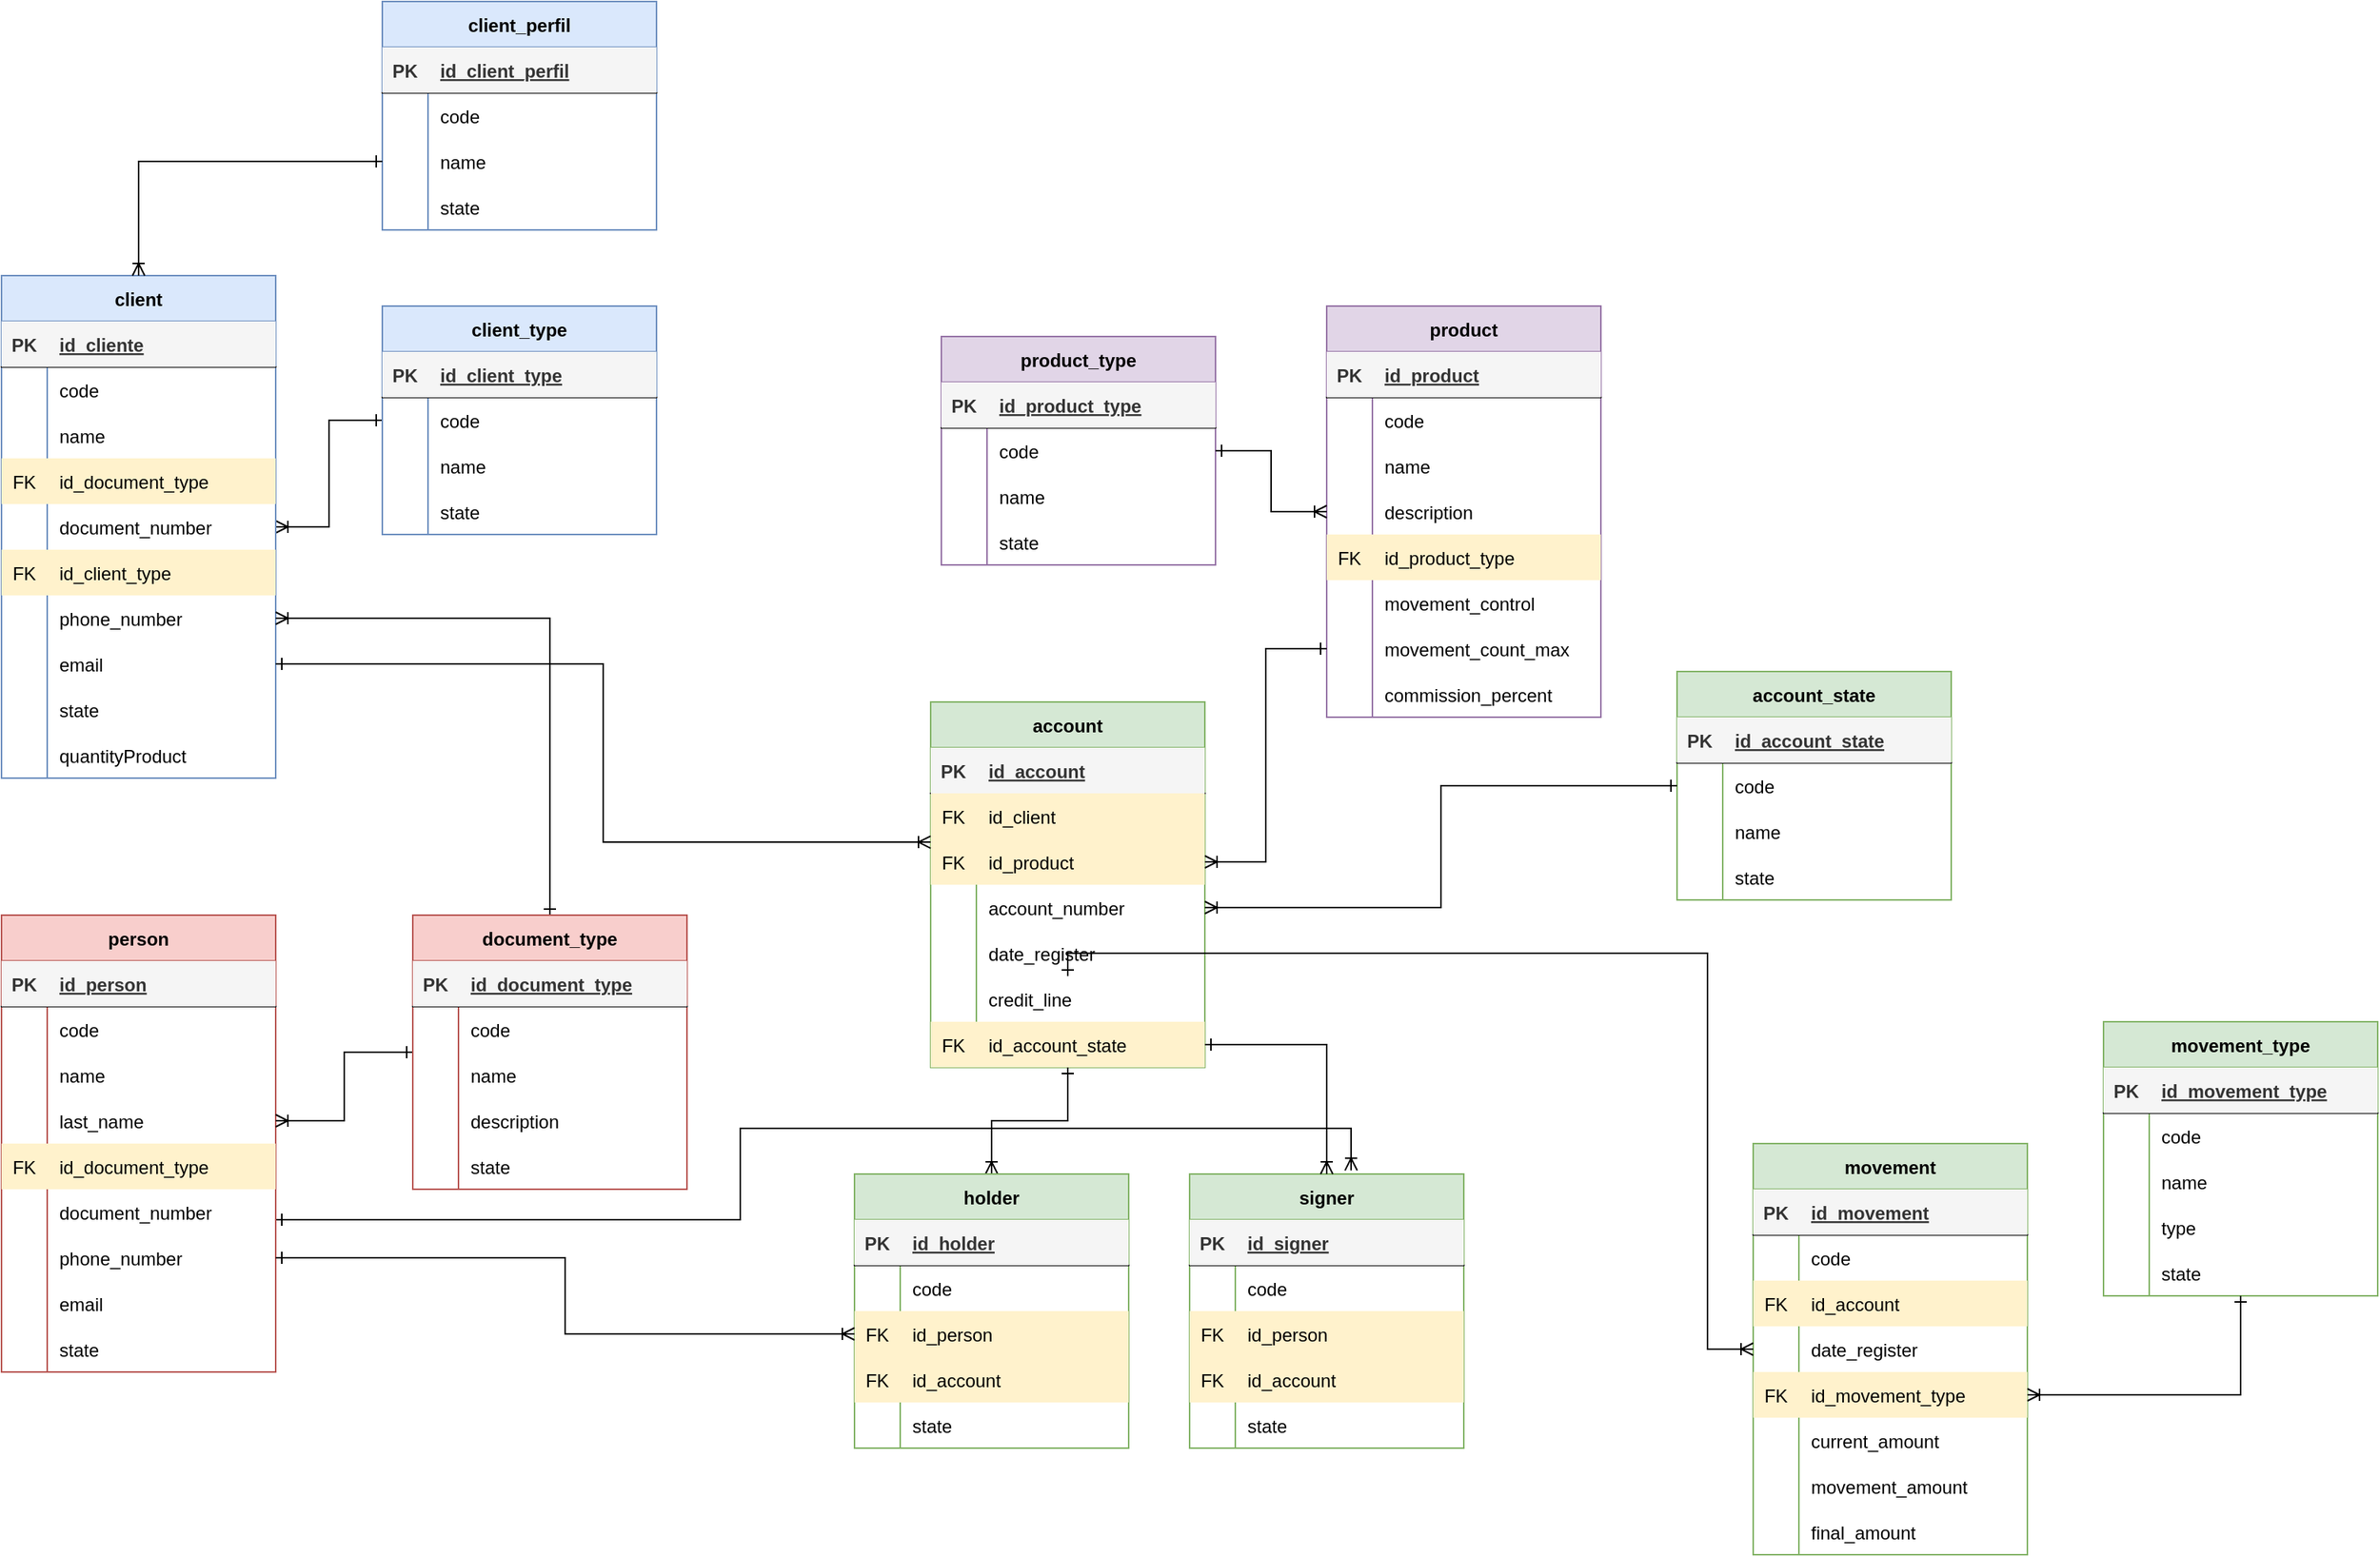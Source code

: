 <mxfile version="20.2.7" type="google"><diagram id="0lCOpGaxVFkeRpp_qTf_" name="Página-1"><mxGraphModel grid="1" page="1" gridSize="10" guides="1" tooltips="1" connect="1" arrows="1" fold="1" pageScale="1" pageWidth="827" pageHeight="1169" math="0" shadow="0"><root><mxCell id="0"/><mxCell id="1" parent="0"/><mxCell id="uCzrUvPvXIlfg_n0NcaL-98" style="edgeStyle=orthogonalEdgeStyle;rounded=0;orthogonalLoop=1;jettySize=auto;html=1;startArrow=ERoneToMany;startFill=0;endArrow=ERone;endFill=0;" edge="1" parent="1" source="uCzrUvPvXIlfg_n0NcaL-1" target="uCzrUvPvXIlfg_n0NcaL-85"><mxGeometry relative="1" as="geometry"/></mxCell><mxCell id="uCzrUvPvXIlfg_n0NcaL-1" value="client" style="shape=table;startSize=30;container=1;collapsible=1;childLayout=tableLayout;fixedRows=1;rowLines=0;fontStyle=1;align=center;resizeLast=1;fillColor=#dae8fc;strokeColor=#6c8ebf;" vertex="1" parent="1"><mxGeometry x="30" y="20" width="180" height="330" as="geometry"/></mxCell><mxCell id="uCzrUvPvXIlfg_n0NcaL-2" value="" style="shape=tableRow;horizontal=0;startSize=0;swimlaneHead=0;swimlaneBody=0;fillColor=none;collapsible=0;dropTarget=0;points=[[0,0.5],[1,0.5]];portConstraint=eastwest;top=0;left=0;right=0;bottom=1;" vertex="1" parent="uCzrUvPvXIlfg_n0NcaL-1"><mxGeometry y="30" width="180" height="30" as="geometry"/></mxCell><mxCell id="uCzrUvPvXIlfg_n0NcaL-3" value="PK" style="shape=partialRectangle;connectable=0;fillColor=#f5f5f5;top=0;left=0;bottom=0;right=0;fontStyle=1;overflow=hidden;fontColor=#333333;strokeColor=#666666;" vertex="1" parent="uCzrUvPvXIlfg_n0NcaL-2"><mxGeometry width="30" height="30" as="geometry"><mxRectangle width="30" height="30" as="alternateBounds"/></mxGeometry></mxCell><mxCell id="uCzrUvPvXIlfg_n0NcaL-4" value="id_cliente" style="shape=partialRectangle;connectable=0;fillColor=#f5f5f5;top=0;left=0;bottom=0;right=0;align=left;spacingLeft=6;fontStyle=5;overflow=hidden;fontColor=#333333;strokeColor=#666666;" vertex="1" parent="uCzrUvPvXIlfg_n0NcaL-2"><mxGeometry x="30" width="150" height="30" as="geometry"><mxRectangle width="150" height="30" as="alternateBounds"/></mxGeometry></mxCell><mxCell id="uCzrUvPvXIlfg_n0NcaL-5" value="" style="shape=tableRow;horizontal=0;startSize=0;swimlaneHead=0;swimlaneBody=0;fillColor=none;collapsible=0;dropTarget=0;points=[[0,0.5],[1,0.5]];portConstraint=eastwest;top=0;left=0;right=0;bottom=0;" vertex="1" parent="uCzrUvPvXIlfg_n0NcaL-1"><mxGeometry y="60" width="180" height="30" as="geometry"/></mxCell><mxCell id="uCzrUvPvXIlfg_n0NcaL-6" value="" style="shape=partialRectangle;connectable=0;fillColor=none;top=0;left=0;bottom=0;right=0;editable=1;overflow=hidden;" vertex="1" parent="uCzrUvPvXIlfg_n0NcaL-5"><mxGeometry width="30" height="30" as="geometry"><mxRectangle width="30" height="30" as="alternateBounds"/></mxGeometry></mxCell><mxCell id="uCzrUvPvXIlfg_n0NcaL-7" value="code" style="shape=partialRectangle;connectable=0;fillColor=none;top=0;left=0;bottom=0;right=0;align=left;spacingLeft=6;overflow=hidden;" vertex="1" parent="uCzrUvPvXIlfg_n0NcaL-5"><mxGeometry x="30" width="150" height="30" as="geometry"><mxRectangle width="150" height="30" as="alternateBounds"/></mxGeometry></mxCell><mxCell id="uCzrUvPvXIlfg_n0NcaL-8" value="" style="shape=tableRow;horizontal=0;startSize=0;swimlaneHead=0;swimlaneBody=0;fillColor=none;collapsible=0;dropTarget=0;points=[[0,0.5],[1,0.5]];portConstraint=eastwest;top=0;left=0;right=0;bottom=0;" vertex="1" parent="uCzrUvPvXIlfg_n0NcaL-1"><mxGeometry y="90" width="180" height="30" as="geometry"/></mxCell><mxCell id="uCzrUvPvXIlfg_n0NcaL-9" value="" style="shape=partialRectangle;connectable=0;fillColor=none;top=0;left=0;bottom=0;right=0;editable=1;overflow=hidden;" vertex="1" parent="uCzrUvPvXIlfg_n0NcaL-8"><mxGeometry width="30" height="30" as="geometry"><mxRectangle width="30" height="30" as="alternateBounds"/></mxGeometry></mxCell><mxCell id="uCzrUvPvXIlfg_n0NcaL-10" value="name" style="shape=partialRectangle;connectable=0;fillColor=none;top=0;left=0;bottom=0;right=0;align=left;spacingLeft=6;overflow=hidden;" vertex="1" parent="uCzrUvPvXIlfg_n0NcaL-8"><mxGeometry x="30" width="150" height="30" as="geometry"><mxRectangle width="150" height="30" as="alternateBounds"/></mxGeometry></mxCell><mxCell id="uCzrUvPvXIlfg_n0NcaL-33" value="" style="shape=tableRow;horizontal=0;startSize=0;swimlaneHead=0;swimlaneBody=0;fillColor=none;collapsible=0;dropTarget=0;points=[[0,0.5],[1,0.5]];portConstraint=eastwest;top=0;left=0;right=0;bottom=0;" vertex="1" parent="uCzrUvPvXIlfg_n0NcaL-1"><mxGeometry y="120" width="180" height="30" as="geometry"/></mxCell><mxCell id="uCzrUvPvXIlfg_n0NcaL-34" value="FK" style="shape=partialRectangle;connectable=0;fillColor=#fff2cc;top=0;left=0;bottom=0;right=0;editable=1;overflow=hidden;strokeColor=#d6b656;" vertex="1" parent="uCzrUvPvXIlfg_n0NcaL-33"><mxGeometry width="30" height="30" as="geometry"><mxRectangle width="30" height="30" as="alternateBounds"/></mxGeometry></mxCell><mxCell id="uCzrUvPvXIlfg_n0NcaL-35" value="id_document_type" style="shape=partialRectangle;connectable=0;fillColor=#fff2cc;top=0;left=0;bottom=0;right=0;align=left;spacingLeft=6;overflow=hidden;strokeColor=#d6b656;" vertex="1" parent="uCzrUvPvXIlfg_n0NcaL-33"><mxGeometry x="30" width="150" height="30" as="geometry"><mxRectangle width="150" height="30" as="alternateBounds"/></mxGeometry></mxCell><mxCell id="uCzrUvPvXIlfg_n0NcaL-30" value="" style="shape=tableRow;horizontal=0;startSize=0;swimlaneHead=0;swimlaneBody=0;fillColor=none;collapsible=0;dropTarget=0;points=[[0,0.5],[1,0.5]];portConstraint=eastwest;top=0;left=0;right=0;bottom=0;" vertex="1" parent="uCzrUvPvXIlfg_n0NcaL-1"><mxGeometry y="150" width="180" height="30" as="geometry"/></mxCell><mxCell id="uCzrUvPvXIlfg_n0NcaL-31" value="" style="shape=partialRectangle;connectable=0;fillColor=none;top=0;left=0;bottom=0;right=0;editable=1;overflow=hidden;" vertex="1" parent="uCzrUvPvXIlfg_n0NcaL-30"><mxGeometry width="30" height="30" as="geometry"><mxRectangle width="30" height="30" as="alternateBounds"/></mxGeometry></mxCell><mxCell id="uCzrUvPvXIlfg_n0NcaL-32" value="document_number" style="shape=partialRectangle;connectable=0;fillColor=none;top=0;left=0;bottom=0;right=0;align=left;spacingLeft=6;overflow=hidden;" vertex="1" parent="uCzrUvPvXIlfg_n0NcaL-30"><mxGeometry x="30" width="150" height="30" as="geometry"><mxRectangle width="150" height="30" as="alternateBounds"/></mxGeometry></mxCell><mxCell id="uCzrUvPvXIlfg_n0NcaL-47" value="" style="shape=tableRow;horizontal=0;startSize=0;swimlaneHead=0;swimlaneBody=0;fillColor=none;collapsible=0;dropTarget=0;points=[[0,0.5],[1,0.5]];portConstraint=eastwest;top=0;left=0;right=0;bottom=0;" vertex="1" parent="uCzrUvPvXIlfg_n0NcaL-1"><mxGeometry y="180" width="180" height="30" as="geometry"/></mxCell><mxCell id="uCzrUvPvXIlfg_n0NcaL-48" value="FK" style="shape=partialRectangle;connectable=0;fillColor=#fff2cc;top=0;left=0;bottom=0;right=0;editable=1;overflow=hidden;strokeColor=#d6b656;" vertex="1" parent="uCzrUvPvXIlfg_n0NcaL-47"><mxGeometry width="30" height="30" as="geometry"><mxRectangle width="30" height="30" as="alternateBounds"/></mxGeometry></mxCell><mxCell id="uCzrUvPvXIlfg_n0NcaL-49" value="id_client_type" style="shape=partialRectangle;connectable=0;fillColor=#fff2cc;top=0;left=0;bottom=0;right=0;align=left;spacingLeft=6;overflow=hidden;strokeColor=#d6b656;" vertex="1" parent="uCzrUvPvXIlfg_n0NcaL-47"><mxGeometry x="30" width="150" height="30" as="geometry"><mxRectangle width="150" height="30" as="alternateBounds"/></mxGeometry></mxCell><mxCell id="uCzrUvPvXIlfg_n0NcaL-11" value="" style="shape=tableRow;horizontal=0;startSize=0;swimlaneHead=0;swimlaneBody=0;fillColor=none;collapsible=0;dropTarget=0;points=[[0,0.5],[1,0.5]];portConstraint=eastwest;top=0;left=0;right=0;bottom=0;" vertex="1" parent="uCzrUvPvXIlfg_n0NcaL-1"><mxGeometry y="210" width="180" height="30" as="geometry"/></mxCell><mxCell id="uCzrUvPvXIlfg_n0NcaL-12" value="" style="shape=partialRectangle;connectable=0;fillColor=none;top=0;left=0;bottom=0;right=0;editable=1;overflow=hidden;" vertex="1" parent="uCzrUvPvXIlfg_n0NcaL-11"><mxGeometry width="30" height="30" as="geometry"><mxRectangle width="30" height="30" as="alternateBounds"/></mxGeometry></mxCell><mxCell id="uCzrUvPvXIlfg_n0NcaL-13" value="phone_number" style="shape=partialRectangle;connectable=0;fillColor=none;top=0;left=0;bottom=0;right=0;align=left;spacingLeft=6;overflow=hidden;" vertex="1" parent="uCzrUvPvXIlfg_n0NcaL-11"><mxGeometry x="30" width="150" height="30" as="geometry"><mxRectangle width="150" height="30" as="alternateBounds"/></mxGeometry></mxCell><mxCell id="uCzrUvPvXIlfg_n0NcaL-37" value="" style="shape=tableRow;horizontal=0;startSize=0;swimlaneHead=0;swimlaneBody=0;fillColor=none;collapsible=0;dropTarget=0;points=[[0,0.5],[1,0.5]];portConstraint=eastwest;top=0;left=0;right=0;bottom=0;" vertex="1" parent="uCzrUvPvXIlfg_n0NcaL-1"><mxGeometry y="240" width="180" height="30" as="geometry"/></mxCell><mxCell id="uCzrUvPvXIlfg_n0NcaL-38" value="" style="shape=partialRectangle;connectable=0;fillColor=none;top=0;left=0;bottom=0;right=0;editable=1;overflow=hidden;" vertex="1" parent="uCzrUvPvXIlfg_n0NcaL-37"><mxGeometry width="30" height="30" as="geometry"><mxRectangle width="30" height="30" as="alternateBounds"/></mxGeometry></mxCell><mxCell id="uCzrUvPvXIlfg_n0NcaL-39" value="email" style="shape=partialRectangle;connectable=0;fillColor=none;top=0;left=0;bottom=0;right=0;align=left;spacingLeft=6;overflow=hidden;" vertex="1" parent="uCzrUvPvXIlfg_n0NcaL-37"><mxGeometry x="30" width="150" height="30" as="geometry"><mxRectangle width="150" height="30" as="alternateBounds"/></mxGeometry></mxCell><mxCell id="uCzrUvPvXIlfg_n0NcaL-44" value="" style="shape=tableRow;horizontal=0;startSize=0;swimlaneHead=0;swimlaneBody=0;fillColor=none;collapsible=0;dropTarget=0;points=[[0,0.5],[1,0.5]];portConstraint=eastwest;top=0;left=0;right=0;bottom=0;" vertex="1" parent="uCzrUvPvXIlfg_n0NcaL-1"><mxGeometry y="270" width="180" height="30" as="geometry"/></mxCell><mxCell id="uCzrUvPvXIlfg_n0NcaL-45" value="" style="shape=partialRectangle;connectable=0;fillColor=none;top=0;left=0;bottom=0;right=0;editable=1;overflow=hidden;" vertex="1" parent="uCzrUvPvXIlfg_n0NcaL-44"><mxGeometry width="30" height="30" as="geometry"><mxRectangle width="30" height="30" as="alternateBounds"/></mxGeometry></mxCell><mxCell id="uCzrUvPvXIlfg_n0NcaL-46" value="state" style="shape=partialRectangle;connectable=0;fillColor=none;top=0;left=0;bottom=0;right=0;align=left;spacingLeft=6;overflow=hidden;" vertex="1" parent="uCzrUvPvXIlfg_n0NcaL-44"><mxGeometry x="30" width="150" height="30" as="geometry"><mxRectangle width="150" height="30" as="alternateBounds"/></mxGeometry></mxCell><mxCell id="RO_pFhFkGYDisx6V3Apg-18" value="" style="shape=tableRow;horizontal=0;startSize=0;swimlaneHead=0;swimlaneBody=0;fillColor=none;collapsible=0;dropTarget=0;points=[[0,0.5],[1,0.5]];portConstraint=eastwest;top=0;left=0;right=0;bottom=0;" vertex="1" parent="uCzrUvPvXIlfg_n0NcaL-1"><mxGeometry y="300" width="180" height="30" as="geometry"/></mxCell><mxCell id="RO_pFhFkGYDisx6V3Apg-19" value="" style="shape=partialRectangle;connectable=0;fillColor=none;top=0;left=0;bottom=0;right=0;editable=1;overflow=hidden;" vertex="1" parent="RO_pFhFkGYDisx6V3Apg-18"><mxGeometry width="30" height="30" as="geometry"><mxRectangle width="30" height="30" as="alternateBounds"/></mxGeometry></mxCell><mxCell id="RO_pFhFkGYDisx6V3Apg-20" value="quantityProduct" style="shape=partialRectangle;connectable=0;fillColor=none;top=0;left=0;bottom=0;right=0;align=left;spacingLeft=6;overflow=hidden;" vertex="1" parent="RO_pFhFkGYDisx6V3Apg-18"><mxGeometry x="30" width="150" height="30" as="geometry"><mxRectangle width="150" height="30" as="alternateBounds"/></mxGeometry></mxCell><mxCell id="uCzrUvPvXIlfg_n0NcaL-36" style="edgeStyle=orthogonalEdgeStyle;rounded=0;orthogonalLoop=1;jettySize=auto;html=1;endArrow=ERone;endFill=0;startArrow=ERoneToMany;startFill=0;" edge="1" parent="1" source="uCzrUvPvXIlfg_n0NcaL-11" target="uCzrUvPvXIlfg_n0NcaL-14"><mxGeometry relative="1" as="geometry"/></mxCell><mxCell id="uCzrUvPvXIlfg_n0NcaL-50" value="product" style="shape=table;startSize=30;container=1;collapsible=1;childLayout=tableLayout;fixedRows=1;rowLines=0;fontStyle=1;align=center;resizeLast=1;fillColor=#e1d5e7;strokeColor=#9673a6;" vertex="1" parent="1"><mxGeometry x="900" y="40" width="180" height="270" as="geometry"/></mxCell><mxCell id="uCzrUvPvXIlfg_n0NcaL-51" value="" style="shape=tableRow;horizontal=0;startSize=0;swimlaneHead=0;swimlaneBody=0;fillColor=none;collapsible=0;dropTarget=0;points=[[0,0.5],[1,0.5]];portConstraint=eastwest;top=0;left=0;right=0;bottom=1;" vertex="1" parent="uCzrUvPvXIlfg_n0NcaL-50"><mxGeometry y="30" width="180" height="30" as="geometry"/></mxCell><mxCell id="uCzrUvPvXIlfg_n0NcaL-52" value="PK" style="shape=partialRectangle;connectable=0;fillColor=#f5f5f5;top=0;left=0;bottom=0;right=0;fontStyle=1;overflow=hidden;fontColor=#333333;strokeColor=#666666;" vertex="1" parent="uCzrUvPvXIlfg_n0NcaL-51"><mxGeometry width="30" height="30" as="geometry"><mxRectangle width="30" height="30" as="alternateBounds"/></mxGeometry></mxCell><mxCell id="uCzrUvPvXIlfg_n0NcaL-53" value="id_product" style="shape=partialRectangle;connectable=0;fillColor=#f5f5f5;top=0;left=0;bottom=0;right=0;align=left;spacingLeft=6;fontStyle=5;overflow=hidden;fontColor=#333333;strokeColor=#666666;" vertex="1" parent="uCzrUvPvXIlfg_n0NcaL-51"><mxGeometry x="30" width="150" height="30" as="geometry"><mxRectangle width="150" height="30" as="alternateBounds"/></mxGeometry></mxCell><mxCell id="uCzrUvPvXIlfg_n0NcaL-54" value="" style="shape=tableRow;horizontal=0;startSize=0;swimlaneHead=0;swimlaneBody=0;fillColor=none;collapsible=0;dropTarget=0;points=[[0,0.5],[1,0.5]];portConstraint=eastwest;top=0;left=0;right=0;bottom=0;" vertex="1" parent="uCzrUvPvXIlfg_n0NcaL-50"><mxGeometry y="60" width="180" height="30" as="geometry"/></mxCell><mxCell id="uCzrUvPvXIlfg_n0NcaL-55" value="" style="shape=partialRectangle;connectable=0;fillColor=none;top=0;left=0;bottom=0;right=0;editable=1;overflow=hidden;" vertex="1" parent="uCzrUvPvXIlfg_n0NcaL-54"><mxGeometry width="30" height="30" as="geometry"><mxRectangle width="30" height="30" as="alternateBounds"/></mxGeometry></mxCell><mxCell id="uCzrUvPvXIlfg_n0NcaL-56" value="code" style="shape=partialRectangle;connectable=0;fillColor=none;top=0;left=0;bottom=0;right=0;align=left;spacingLeft=6;overflow=hidden;" vertex="1" parent="uCzrUvPvXIlfg_n0NcaL-54"><mxGeometry x="30" width="150" height="30" as="geometry"><mxRectangle width="150" height="30" as="alternateBounds"/></mxGeometry></mxCell><mxCell id="uCzrUvPvXIlfg_n0NcaL-57" value="" style="shape=tableRow;horizontal=0;startSize=0;swimlaneHead=0;swimlaneBody=0;fillColor=none;collapsible=0;dropTarget=0;points=[[0,0.5],[1,0.5]];portConstraint=eastwest;top=0;left=0;right=0;bottom=0;" vertex="1" parent="uCzrUvPvXIlfg_n0NcaL-50"><mxGeometry y="90" width="180" height="30" as="geometry"/></mxCell><mxCell id="uCzrUvPvXIlfg_n0NcaL-58" value="" style="shape=partialRectangle;connectable=0;fillColor=none;top=0;left=0;bottom=0;right=0;editable=1;overflow=hidden;" vertex="1" parent="uCzrUvPvXIlfg_n0NcaL-57"><mxGeometry width="30" height="30" as="geometry"><mxRectangle width="30" height="30" as="alternateBounds"/></mxGeometry></mxCell><mxCell id="uCzrUvPvXIlfg_n0NcaL-59" value="name" style="shape=partialRectangle;connectable=0;fillColor=none;top=0;left=0;bottom=0;right=0;align=left;spacingLeft=6;overflow=hidden;" vertex="1" parent="uCzrUvPvXIlfg_n0NcaL-57"><mxGeometry x="30" width="150" height="30" as="geometry"><mxRectangle width="150" height="30" as="alternateBounds"/></mxGeometry></mxCell><mxCell id="uCzrUvPvXIlfg_n0NcaL-60" value="" style="shape=tableRow;horizontal=0;startSize=0;swimlaneHead=0;swimlaneBody=0;fillColor=none;collapsible=0;dropTarget=0;points=[[0,0.5],[1,0.5]];portConstraint=eastwest;top=0;left=0;right=0;bottom=0;" vertex="1" parent="uCzrUvPvXIlfg_n0NcaL-50"><mxGeometry y="120" width="180" height="30" as="geometry"/></mxCell><mxCell id="uCzrUvPvXIlfg_n0NcaL-61" value="" style="shape=partialRectangle;connectable=0;fillColor=none;top=0;left=0;bottom=0;right=0;editable=1;overflow=hidden;" vertex="1" parent="uCzrUvPvXIlfg_n0NcaL-60"><mxGeometry width="30" height="30" as="geometry"><mxRectangle width="30" height="30" as="alternateBounds"/></mxGeometry></mxCell><mxCell id="uCzrUvPvXIlfg_n0NcaL-62" value="description" style="shape=partialRectangle;connectable=0;fillColor=none;top=0;left=0;bottom=0;right=0;align=left;spacingLeft=6;overflow=hidden;" vertex="1" parent="uCzrUvPvXIlfg_n0NcaL-60"><mxGeometry x="30" width="150" height="30" as="geometry"><mxRectangle width="150" height="30" as="alternateBounds"/></mxGeometry></mxCell><mxCell id="uCzrUvPvXIlfg_n0NcaL-101" value="" style="shape=tableRow;horizontal=0;startSize=0;swimlaneHead=0;swimlaneBody=0;fillColor=none;collapsible=0;dropTarget=0;points=[[0,0.5],[1,0.5]];portConstraint=eastwest;top=0;left=0;right=0;bottom=0;" vertex="1" parent="uCzrUvPvXIlfg_n0NcaL-50"><mxGeometry y="150" width="180" height="30" as="geometry"/></mxCell><mxCell id="uCzrUvPvXIlfg_n0NcaL-102" value="FK" style="shape=partialRectangle;connectable=0;fillColor=#fff2cc;top=0;left=0;bottom=0;right=0;editable=1;overflow=hidden;strokeColor=#d6b656;" vertex="1" parent="uCzrUvPvXIlfg_n0NcaL-101"><mxGeometry width="30" height="30" as="geometry"><mxRectangle width="30" height="30" as="alternateBounds"/></mxGeometry></mxCell><mxCell id="uCzrUvPvXIlfg_n0NcaL-103" value="id_product_type" style="shape=partialRectangle;connectable=0;fillColor=#fff2cc;top=0;left=0;bottom=0;right=0;align=left;spacingLeft=6;overflow=hidden;strokeColor=#d6b656;" vertex="1" parent="uCzrUvPvXIlfg_n0NcaL-101"><mxGeometry x="30" width="150" height="30" as="geometry"><mxRectangle width="150" height="30" as="alternateBounds"/></mxGeometry></mxCell><mxCell id="uCzrUvPvXIlfg_n0NcaL-63" value="" style="shape=tableRow;horizontal=0;startSize=0;swimlaneHead=0;swimlaneBody=0;fillColor=none;collapsible=0;dropTarget=0;points=[[0,0.5],[1,0.5]];portConstraint=eastwest;top=0;left=0;right=0;bottom=0;" vertex="1" parent="uCzrUvPvXIlfg_n0NcaL-50"><mxGeometry y="180" width="180" height="30" as="geometry"/></mxCell><mxCell id="uCzrUvPvXIlfg_n0NcaL-64" value="" style="shape=partialRectangle;connectable=0;fillColor=none;top=0;left=0;bottom=0;right=0;editable=1;overflow=hidden;" vertex="1" parent="uCzrUvPvXIlfg_n0NcaL-63"><mxGeometry width="30" height="30" as="geometry"><mxRectangle width="30" height="30" as="alternateBounds"/></mxGeometry></mxCell><mxCell id="uCzrUvPvXIlfg_n0NcaL-65" value="movement_control" style="shape=partialRectangle;connectable=0;fillColor=none;top=0;left=0;bottom=0;right=0;align=left;spacingLeft=6;overflow=hidden;" vertex="1" parent="uCzrUvPvXIlfg_n0NcaL-63"><mxGeometry x="30" width="150" height="30" as="geometry"><mxRectangle width="150" height="30" as="alternateBounds"/></mxGeometry></mxCell><mxCell id="uCzrUvPvXIlfg_n0NcaL-66" value="" style="shape=tableRow;horizontal=0;startSize=0;swimlaneHead=0;swimlaneBody=0;fillColor=none;collapsible=0;dropTarget=0;points=[[0,0.5],[1,0.5]];portConstraint=eastwest;top=0;left=0;right=0;bottom=0;" vertex="1" parent="uCzrUvPvXIlfg_n0NcaL-50"><mxGeometry y="210" width="180" height="30" as="geometry"/></mxCell><mxCell id="uCzrUvPvXIlfg_n0NcaL-67" value="" style="shape=partialRectangle;connectable=0;fillColor=none;top=0;left=0;bottom=0;right=0;editable=1;overflow=hidden;" vertex="1" parent="uCzrUvPvXIlfg_n0NcaL-66"><mxGeometry width="30" height="30" as="geometry"><mxRectangle width="30" height="30" as="alternateBounds"/></mxGeometry></mxCell><mxCell id="uCzrUvPvXIlfg_n0NcaL-68" value="movement_count_max" style="shape=partialRectangle;connectable=0;fillColor=none;top=0;left=0;bottom=0;right=0;align=left;spacingLeft=6;overflow=hidden;" vertex="1" parent="uCzrUvPvXIlfg_n0NcaL-66"><mxGeometry x="30" width="150" height="30" as="geometry"><mxRectangle width="150" height="30" as="alternateBounds"/></mxGeometry></mxCell><mxCell id="uCzrUvPvXIlfg_n0NcaL-69" value="" style="shape=tableRow;horizontal=0;startSize=0;swimlaneHead=0;swimlaneBody=0;fillColor=none;collapsible=0;dropTarget=0;points=[[0,0.5],[1,0.5]];portConstraint=eastwest;top=0;left=0;right=0;bottom=0;" vertex="1" parent="uCzrUvPvXIlfg_n0NcaL-50"><mxGeometry y="240" width="180" height="30" as="geometry"/></mxCell><mxCell id="uCzrUvPvXIlfg_n0NcaL-70" value="" style="shape=partialRectangle;connectable=0;fillColor=none;top=0;left=0;bottom=0;right=0;editable=1;overflow=hidden;" vertex="1" parent="uCzrUvPvXIlfg_n0NcaL-69"><mxGeometry width="30" height="30" as="geometry"><mxRectangle width="30" height="30" as="alternateBounds"/></mxGeometry></mxCell><mxCell id="uCzrUvPvXIlfg_n0NcaL-71" value="commission_percent" style="shape=partialRectangle;connectable=0;fillColor=none;top=0;left=0;bottom=0;right=0;align=left;spacingLeft=6;overflow=hidden;" vertex="1" parent="uCzrUvPvXIlfg_n0NcaL-69"><mxGeometry x="30" width="150" height="30" as="geometry"><mxRectangle width="150" height="30" as="alternateBounds"/></mxGeometry></mxCell><mxCell id="uCzrUvPvXIlfg_n0NcaL-72" value="product_type" style="shape=table;startSize=30;container=1;collapsible=1;childLayout=tableLayout;fixedRows=1;rowLines=0;fontStyle=1;align=center;resizeLast=1;fillColor=#e1d5e7;strokeColor=#9673a6;" vertex="1" parent="1"><mxGeometry x="647" y="60" width="180" height="150" as="geometry"/></mxCell><mxCell id="uCzrUvPvXIlfg_n0NcaL-73" value="" style="shape=tableRow;horizontal=0;startSize=0;swimlaneHead=0;swimlaneBody=0;fillColor=none;collapsible=0;dropTarget=0;points=[[0,0.5],[1,0.5]];portConstraint=eastwest;top=0;left=0;right=0;bottom=1;" vertex="1" parent="uCzrUvPvXIlfg_n0NcaL-72"><mxGeometry y="30" width="180" height="30" as="geometry"/></mxCell><mxCell id="uCzrUvPvXIlfg_n0NcaL-74" value="PK" style="shape=partialRectangle;connectable=0;fillColor=#f5f5f5;top=0;left=0;bottom=0;right=0;fontStyle=1;overflow=hidden;fontColor=#333333;strokeColor=#666666;" vertex="1" parent="uCzrUvPvXIlfg_n0NcaL-73"><mxGeometry width="30" height="30" as="geometry"><mxRectangle width="30" height="30" as="alternateBounds"/></mxGeometry></mxCell><mxCell id="uCzrUvPvXIlfg_n0NcaL-75" value="id_product_type" style="shape=partialRectangle;connectable=0;fillColor=#f5f5f5;top=0;left=0;bottom=0;right=0;align=left;spacingLeft=6;fontStyle=5;overflow=hidden;fontColor=#333333;strokeColor=#666666;" vertex="1" parent="uCzrUvPvXIlfg_n0NcaL-73"><mxGeometry x="30" width="150" height="30" as="geometry"><mxRectangle width="150" height="30" as="alternateBounds"/></mxGeometry></mxCell><mxCell id="uCzrUvPvXIlfg_n0NcaL-76" value="" style="shape=tableRow;horizontal=0;startSize=0;swimlaneHead=0;swimlaneBody=0;fillColor=none;collapsible=0;dropTarget=0;points=[[0,0.5],[1,0.5]];portConstraint=eastwest;top=0;left=0;right=0;bottom=0;" vertex="1" parent="uCzrUvPvXIlfg_n0NcaL-72"><mxGeometry y="60" width="180" height="30" as="geometry"/></mxCell><mxCell id="uCzrUvPvXIlfg_n0NcaL-77" value="" style="shape=partialRectangle;connectable=0;fillColor=none;top=0;left=0;bottom=0;right=0;editable=1;overflow=hidden;" vertex="1" parent="uCzrUvPvXIlfg_n0NcaL-76"><mxGeometry width="30" height="30" as="geometry"><mxRectangle width="30" height="30" as="alternateBounds"/></mxGeometry></mxCell><mxCell id="uCzrUvPvXIlfg_n0NcaL-78" value="code" style="shape=partialRectangle;connectable=0;fillColor=none;top=0;left=0;bottom=0;right=0;align=left;spacingLeft=6;overflow=hidden;" vertex="1" parent="uCzrUvPvXIlfg_n0NcaL-76"><mxGeometry x="30" width="150" height="30" as="geometry"><mxRectangle width="150" height="30" as="alternateBounds"/></mxGeometry></mxCell><mxCell id="uCzrUvPvXIlfg_n0NcaL-79" value="" style="shape=tableRow;horizontal=0;startSize=0;swimlaneHead=0;swimlaneBody=0;fillColor=none;collapsible=0;dropTarget=0;points=[[0,0.5],[1,0.5]];portConstraint=eastwest;top=0;left=0;right=0;bottom=0;" vertex="1" parent="uCzrUvPvXIlfg_n0NcaL-72"><mxGeometry y="90" width="180" height="30" as="geometry"/></mxCell><mxCell id="uCzrUvPvXIlfg_n0NcaL-80" value="" style="shape=partialRectangle;connectable=0;fillColor=none;top=0;left=0;bottom=0;right=0;editable=1;overflow=hidden;" vertex="1" parent="uCzrUvPvXIlfg_n0NcaL-79"><mxGeometry width="30" height="30" as="geometry"><mxRectangle width="30" height="30" as="alternateBounds"/></mxGeometry></mxCell><mxCell id="uCzrUvPvXIlfg_n0NcaL-81" value="name" style="shape=partialRectangle;connectable=0;fillColor=none;top=0;left=0;bottom=0;right=0;align=left;spacingLeft=6;overflow=hidden;" vertex="1" parent="uCzrUvPvXIlfg_n0NcaL-79"><mxGeometry x="30" width="150" height="30" as="geometry"><mxRectangle width="150" height="30" as="alternateBounds"/></mxGeometry></mxCell><mxCell id="uCzrUvPvXIlfg_n0NcaL-82" value="" style="shape=tableRow;horizontal=0;startSize=0;swimlaneHead=0;swimlaneBody=0;fillColor=none;collapsible=0;dropTarget=0;points=[[0,0.5],[1,0.5]];portConstraint=eastwest;top=0;left=0;right=0;bottom=0;" vertex="1" parent="uCzrUvPvXIlfg_n0NcaL-72"><mxGeometry y="120" width="180" height="30" as="geometry"/></mxCell><mxCell id="uCzrUvPvXIlfg_n0NcaL-83" value="" style="shape=partialRectangle;connectable=0;fillColor=none;top=0;left=0;bottom=0;right=0;editable=1;overflow=hidden;" vertex="1" parent="uCzrUvPvXIlfg_n0NcaL-82"><mxGeometry width="30" height="30" as="geometry"><mxRectangle width="30" height="30" as="alternateBounds"/></mxGeometry></mxCell><mxCell id="uCzrUvPvXIlfg_n0NcaL-84" value="state" style="shape=partialRectangle;connectable=0;fillColor=none;top=0;left=0;bottom=0;right=0;align=left;spacingLeft=6;overflow=hidden;" vertex="1" parent="uCzrUvPvXIlfg_n0NcaL-82"><mxGeometry x="30" width="150" height="30" as="geometry"><mxRectangle width="150" height="30" as="alternateBounds"/></mxGeometry></mxCell><mxCell id="uCzrUvPvXIlfg_n0NcaL-85" value="client_type" style="shape=table;startSize=30;container=1;collapsible=1;childLayout=tableLayout;fixedRows=1;rowLines=0;fontStyle=1;align=center;resizeLast=1;fillColor=#dae8fc;strokeColor=#6c8ebf;" vertex="1" parent="1"><mxGeometry x="280" y="40" width="180" height="150" as="geometry"/></mxCell><mxCell id="uCzrUvPvXIlfg_n0NcaL-86" value="" style="shape=tableRow;horizontal=0;startSize=0;swimlaneHead=0;swimlaneBody=0;fillColor=none;collapsible=0;dropTarget=0;points=[[0,0.5],[1,0.5]];portConstraint=eastwest;top=0;left=0;right=0;bottom=1;" vertex="1" parent="uCzrUvPvXIlfg_n0NcaL-85"><mxGeometry y="30" width="180" height="30" as="geometry"/></mxCell><mxCell id="uCzrUvPvXIlfg_n0NcaL-87" value="PK" style="shape=partialRectangle;connectable=0;fillColor=#f5f5f5;top=0;left=0;bottom=0;right=0;fontStyle=1;overflow=hidden;fontColor=#333333;strokeColor=#666666;" vertex="1" parent="uCzrUvPvXIlfg_n0NcaL-86"><mxGeometry width="30" height="30" as="geometry"><mxRectangle width="30" height="30" as="alternateBounds"/></mxGeometry></mxCell><mxCell id="uCzrUvPvXIlfg_n0NcaL-88" value="id_client_type" style="shape=partialRectangle;connectable=0;fillColor=#f5f5f5;top=0;left=0;bottom=0;right=0;align=left;spacingLeft=6;fontStyle=5;overflow=hidden;fontColor=#333333;strokeColor=#666666;" vertex="1" parent="uCzrUvPvXIlfg_n0NcaL-86"><mxGeometry x="30" width="150" height="30" as="geometry"><mxRectangle width="150" height="30" as="alternateBounds"/></mxGeometry></mxCell><mxCell id="uCzrUvPvXIlfg_n0NcaL-89" value="" style="shape=tableRow;horizontal=0;startSize=0;swimlaneHead=0;swimlaneBody=0;fillColor=none;collapsible=0;dropTarget=0;points=[[0,0.5],[1,0.5]];portConstraint=eastwest;top=0;left=0;right=0;bottom=0;" vertex="1" parent="uCzrUvPvXIlfg_n0NcaL-85"><mxGeometry y="60" width="180" height="30" as="geometry"/></mxCell><mxCell id="uCzrUvPvXIlfg_n0NcaL-90" value="" style="shape=partialRectangle;connectable=0;fillColor=none;top=0;left=0;bottom=0;right=0;editable=1;overflow=hidden;" vertex="1" parent="uCzrUvPvXIlfg_n0NcaL-89"><mxGeometry width="30" height="30" as="geometry"><mxRectangle width="30" height="30" as="alternateBounds"/></mxGeometry></mxCell><mxCell id="uCzrUvPvXIlfg_n0NcaL-91" value="code" style="shape=partialRectangle;connectable=0;fillColor=none;top=0;left=0;bottom=0;right=0;align=left;spacingLeft=6;overflow=hidden;" vertex="1" parent="uCzrUvPvXIlfg_n0NcaL-89"><mxGeometry x="30" width="150" height="30" as="geometry"><mxRectangle width="150" height="30" as="alternateBounds"/></mxGeometry></mxCell><mxCell id="uCzrUvPvXIlfg_n0NcaL-92" value="" style="shape=tableRow;horizontal=0;startSize=0;swimlaneHead=0;swimlaneBody=0;fillColor=none;collapsible=0;dropTarget=0;points=[[0,0.5],[1,0.5]];portConstraint=eastwest;top=0;left=0;right=0;bottom=0;" vertex="1" parent="uCzrUvPvXIlfg_n0NcaL-85"><mxGeometry y="90" width="180" height="30" as="geometry"/></mxCell><mxCell id="uCzrUvPvXIlfg_n0NcaL-93" value="" style="shape=partialRectangle;connectable=0;fillColor=none;top=0;left=0;bottom=0;right=0;editable=1;overflow=hidden;" vertex="1" parent="uCzrUvPvXIlfg_n0NcaL-92"><mxGeometry width="30" height="30" as="geometry"><mxRectangle width="30" height="30" as="alternateBounds"/></mxGeometry></mxCell><mxCell id="uCzrUvPvXIlfg_n0NcaL-94" value="name" style="shape=partialRectangle;connectable=0;fillColor=none;top=0;left=0;bottom=0;right=0;align=left;spacingLeft=6;overflow=hidden;" vertex="1" parent="uCzrUvPvXIlfg_n0NcaL-92"><mxGeometry x="30" width="150" height="30" as="geometry"><mxRectangle width="150" height="30" as="alternateBounds"/></mxGeometry></mxCell><mxCell id="uCzrUvPvXIlfg_n0NcaL-95" value="" style="shape=tableRow;horizontal=0;startSize=0;swimlaneHead=0;swimlaneBody=0;fillColor=none;collapsible=0;dropTarget=0;points=[[0,0.5],[1,0.5]];portConstraint=eastwest;top=0;left=0;right=0;bottom=0;" vertex="1" parent="uCzrUvPvXIlfg_n0NcaL-85"><mxGeometry y="120" width="180" height="30" as="geometry"/></mxCell><mxCell id="uCzrUvPvXIlfg_n0NcaL-96" value="" style="shape=partialRectangle;connectable=0;fillColor=none;top=0;left=0;bottom=0;right=0;editable=1;overflow=hidden;" vertex="1" parent="uCzrUvPvXIlfg_n0NcaL-95"><mxGeometry width="30" height="30" as="geometry"><mxRectangle width="30" height="30" as="alternateBounds"/></mxGeometry></mxCell><mxCell id="uCzrUvPvXIlfg_n0NcaL-97" value="state" style="shape=partialRectangle;connectable=0;fillColor=none;top=0;left=0;bottom=0;right=0;align=left;spacingLeft=6;overflow=hidden;" vertex="1" parent="uCzrUvPvXIlfg_n0NcaL-95"><mxGeometry x="30" width="150" height="30" as="geometry"><mxRectangle width="150" height="30" as="alternateBounds"/></mxGeometry></mxCell><mxCell id="uCzrUvPvXIlfg_n0NcaL-204" style="edgeStyle=orthogonalEdgeStyle;rounded=0;orthogonalLoop=1;jettySize=auto;html=1;entryX=0.589;entryY=-0.013;entryDx=0;entryDy=0;entryPerimeter=0;startArrow=ERone;startFill=0;endArrow=ERoneToMany;endFill=0;" edge="1" parent="1" source="uCzrUvPvXIlfg_n0NcaL-122" target="uCzrUvPvXIlfg_n0NcaL-189"><mxGeometry relative="1" as="geometry"><Array as="points"><mxPoint x="515" y="640"/><mxPoint x="515" y="580"/><mxPoint x="916" y="580"/></Array></mxGeometry></mxCell><mxCell id="uCzrUvPvXIlfg_n0NcaL-100" style="edgeStyle=orthogonalEdgeStyle;rounded=0;orthogonalLoop=1;jettySize=auto;html=1;startArrow=ERoneToMany;startFill=0;endArrow=ERone;endFill=0;" edge="1" parent="1" source="uCzrUvPvXIlfg_n0NcaL-60" target="uCzrUvPvXIlfg_n0NcaL-72"><mxGeometry relative="1" as="geometry"/></mxCell><mxCell id="uCzrUvPvXIlfg_n0NcaL-104" value="account" style="shape=table;startSize=30;container=1;collapsible=1;childLayout=tableLayout;fixedRows=1;rowLines=0;fontStyle=1;align=center;resizeLast=1;fillColor=#d5e8d4;strokeColor=#82b366;" vertex="1" parent="1"><mxGeometry x="640" y="300" width="180" height="240" as="geometry"/></mxCell><mxCell id="uCzrUvPvXIlfg_n0NcaL-105" value="" style="shape=tableRow;horizontal=0;startSize=0;swimlaneHead=0;swimlaneBody=0;fillColor=none;collapsible=0;dropTarget=0;points=[[0,0.5],[1,0.5]];portConstraint=eastwest;top=0;left=0;right=0;bottom=1;" vertex="1" parent="uCzrUvPvXIlfg_n0NcaL-104"><mxGeometry y="30" width="180" height="30" as="geometry"/></mxCell><mxCell id="uCzrUvPvXIlfg_n0NcaL-106" value="PK" style="shape=partialRectangle;connectable=0;fillColor=#f5f5f5;top=0;left=0;bottom=0;right=0;fontStyle=1;overflow=hidden;fontColor=#333333;strokeColor=#666666;" vertex="1" parent="uCzrUvPvXIlfg_n0NcaL-105"><mxGeometry width="30" height="30" as="geometry"><mxRectangle width="30" height="30" as="alternateBounds"/></mxGeometry></mxCell><mxCell id="uCzrUvPvXIlfg_n0NcaL-107" value="id_account" style="shape=partialRectangle;connectable=0;fillColor=#f5f5f5;top=0;left=0;bottom=0;right=0;align=left;spacingLeft=6;fontStyle=5;overflow=hidden;fontColor=#333333;strokeColor=#666666;" vertex="1" parent="uCzrUvPvXIlfg_n0NcaL-105"><mxGeometry x="30" width="150" height="30" as="geometry"><mxRectangle width="150" height="30" as="alternateBounds"/></mxGeometry></mxCell><mxCell id="uCzrUvPvXIlfg_n0NcaL-108" value="" style="shape=tableRow;horizontal=0;startSize=0;swimlaneHead=0;swimlaneBody=0;fillColor=none;collapsible=0;dropTarget=0;points=[[0,0.5],[1,0.5]];portConstraint=eastwest;top=0;left=0;right=0;bottom=0;" vertex="1" parent="uCzrUvPvXIlfg_n0NcaL-104"><mxGeometry y="60" width="180" height="30" as="geometry"/></mxCell><mxCell id="uCzrUvPvXIlfg_n0NcaL-109" value="FK" style="shape=partialRectangle;connectable=0;fillColor=#fff2cc;top=0;left=0;bottom=0;right=0;editable=1;overflow=hidden;strokeColor=#d6b656;" vertex="1" parent="uCzrUvPvXIlfg_n0NcaL-108"><mxGeometry width="30" height="30" as="geometry"><mxRectangle width="30" height="30" as="alternateBounds"/></mxGeometry></mxCell><mxCell id="uCzrUvPvXIlfg_n0NcaL-110" value="id_client" style="shape=partialRectangle;connectable=0;fillColor=#fff2cc;top=0;left=0;bottom=0;right=0;align=left;spacingLeft=6;overflow=hidden;strokeColor=#d6b656;" vertex="1" parent="uCzrUvPvXIlfg_n0NcaL-108"><mxGeometry x="30" width="150" height="30" as="geometry"><mxRectangle width="150" height="30" as="alternateBounds"/></mxGeometry></mxCell><mxCell id="uCzrUvPvXIlfg_n0NcaL-111" value="" style="shape=tableRow;horizontal=0;startSize=0;swimlaneHead=0;swimlaneBody=0;fillColor=none;collapsible=0;dropTarget=0;points=[[0,0.5],[1,0.5]];portConstraint=eastwest;top=0;left=0;right=0;bottom=0;" vertex="1" parent="uCzrUvPvXIlfg_n0NcaL-104"><mxGeometry y="90" width="180" height="30" as="geometry"/></mxCell><mxCell id="uCzrUvPvXIlfg_n0NcaL-112" value="FK" style="shape=partialRectangle;connectable=0;fillColor=#fff2cc;top=0;left=0;bottom=0;right=0;editable=1;overflow=hidden;strokeColor=#d6b656;" vertex="1" parent="uCzrUvPvXIlfg_n0NcaL-111"><mxGeometry width="30" height="30" as="geometry"><mxRectangle width="30" height="30" as="alternateBounds"/></mxGeometry></mxCell><mxCell id="uCzrUvPvXIlfg_n0NcaL-113" value="id_product" style="shape=partialRectangle;connectable=0;fillColor=#fff2cc;top=0;left=0;bottom=0;right=0;align=left;spacingLeft=6;overflow=hidden;strokeColor=#d6b656;" vertex="1" parent="uCzrUvPvXIlfg_n0NcaL-111"><mxGeometry x="30" width="150" height="30" as="geometry"><mxRectangle width="150" height="30" as="alternateBounds"/></mxGeometry></mxCell><mxCell id="uCzrUvPvXIlfg_n0NcaL-114" value="" style="shape=tableRow;horizontal=0;startSize=0;swimlaneHead=0;swimlaneBody=0;fillColor=none;collapsible=0;dropTarget=0;points=[[0,0.5],[1,0.5]];portConstraint=eastwest;top=0;left=0;right=0;bottom=0;" vertex="1" parent="uCzrUvPvXIlfg_n0NcaL-104"><mxGeometry y="120" width="180" height="30" as="geometry"/></mxCell><mxCell id="uCzrUvPvXIlfg_n0NcaL-115" value="" style="shape=partialRectangle;connectable=0;fillColor=none;top=0;left=0;bottom=0;right=0;editable=1;overflow=hidden;" vertex="1" parent="uCzrUvPvXIlfg_n0NcaL-114"><mxGeometry width="30" height="30" as="geometry"><mxRectangle width="30" height="30" as="alternateBounds"/></mxGeometry></mxCell><mxCell id="uCzrUvPvXIlfg_n0NcaL-116" value="account_number" style="shape=partialRectangle;connectable=0;fillColor=none;top=0;left=0;bottom=0;right=0;align=left;spacingLeft=6;overflow=hidden;" vertex="1" parent="uCzrUvPvXIlfg_n0NcaL-114"><mxGeometry x="30" width="150" height="30" as="geometry"><mxRectangle width="150" height="30" as="alternateBounds"/></mxGeometry></mxCell><mxCell id="gP0hYmprYoVeQv0xv-Me-7" value="" style="shape=tableRow;horizontal=0;startSize=0;swimlaneHead=0;swimlaneBody=0;fillColor=none;collapsible=0;dropTarget=0;points=[[0,0.5],[1,0.5]];portConstraint=eastwest;top=0;left=0;right=0;bottom=0;" vertex="1" parent="uCzrUvPvXIlfg_n0NcaL-104"><mxGeometry y="150" width="180" height="30" as="geometry"/></mxCell><mxCell id="gP0hYmprYoVeQv0xv-Me-8" value="" style="shape=partialRectangle;connectable=0;fillColor=none;top=0;left=0;bottom=0;right=0;editable=1;overflow=hidden;" vertex="1" parent="gP0hYmprYoVeQv0xv-Me-7"><mxGeometry width="30" height="30" as="geometry"><mxRectangle width="30" height="30" as="alternateBounds"/></mxGeometry></mxCell><mxCell id="gP0hYmprYoVeQv0xv-Me-9" value="date_register" style="shape=partialRectangle;connectable=0;fillColor=none;top=0;left=0;bottom=0;right=0;align=left;spacingLeft=6;overflow=hidden;" vertex="1" parent="gP0hYmprYoVeQv0xv-Me-7"><mxGeometry x="30" width="150" height="30" as="geometry"><mxRectangle width="150" height="30" as="alternateBounds"/></mxGeometry></mxCell><mxCell id="uCzrUvPvXIlfg_n0NcaL-119" value="" style="shape=tableRow;horizontal=0;startSize=0;swimlaneHead=0;swimlaneBody=0;fillColor=none;collapsible=0;dropTarget=0;points=[[0,0.5],[1,0.5]];portConstraint=eastwest;top=0;left=0;right=0;bottom=0;" vertex="1" parent="uCzrUvPvXIlfg_n0NcaL-104"><mxGeometry y="180" width="180" height="30" as="geometry"/></mxCell><mxCell id="uCzrUvPvXIlfg_n0NcaL-120" value="" style="shape=partialRectangle;connectable=0;fillColor=none;top=0;left=0;bottom=0;right=0;editable=1;overflow=hidden;" vertex="1" parent="uCzrUvPvXIlfg_n0NcaL-119"><mxGeometry width="30" height="30" as="geometry"><mxRectangle width="30" height="30" as="alternateBounds"/></mxGeometry></mxCell><mxCell id="uCzrUvPvXIlfg_n0NcaL-121" value="credit_line" style="shape=partialRectangle;connectable=0;fillColor=none;top=0;left=0;bottom=0;right=0;align=left;spacingLeft=6;overflow=hidden;" vertex="1" parent="uCzrUvPvXIlfg_n0NcaL-119"><mxGeometry x="30" width="150" height="30" as="geometry"><mxRectangle width="150" height="30" as="alternateBounds"/></mxGeometry></mxCell><mxCell id="uCzrUvPvXIlfg_n0NcaL-143" value="" style="shape=tableRow;horizontal=0;startSize=0;swimlaneHead=0;swimlaneBody=0;fillColor=none;collapsible=0;dropTarget=0;points=[[0,0.5],[1,0.5]];portConstraint=eastwest;top=0;left=0;right=0;bottom=0;" vertex="1" parent="uCzrUvPvXIlfg_n0NcaL-104"><mxGeometry y="210" width="180" height="30" as="geometry"/></mxCell><mxCell id="uCzrUvPvXIlfg_n0NcaL-144" value="FK" style="shape=partialRectangle;connectable=0;fillColor=#fff2cc;top=0;left=0;bottom=0;right=0;editable=1;overflow=hidden;strokeColor=#d6b656;" vertex="1" parent="uCzrUvPvXIlfg_n0NcaL-143"><mxGeometry width="30" height="30" as="geometry"><mxRectangle width="30" height="30" as="alternateBounds"/></mxGeometry></mxCell><mxCell id="uCzrUvPvXIlfg_n0NcaL-145" value="id_account_state" style="shape=partialRectangle;connectable=0;fillColor=#fff2cc;top=0;left=0;bottom=0;right=0;align=left;spacingLeft=6;overflow=hidden;strokeColor=#d6b656;" vertex="1" parent="uCzrUvPvXIlfg_n0NcaL-143"><mxGeometry x="30" width="150" height="30" as="geometry"><mxRectangle width="150" height="30" as="alternateBounds"/></mxGeometry></mxCell><mxCell id="uCzrUvPvXIlfg_n0NcaL-118" style="edgeStyle=orthogonalEdgeStyle;rounded=0;orthogonalLoop=1;jettySize=auto;html=1;entryX=0;entryY=0.067;entryDx=0;entryDy=0;entryPerimeter=0;startArrow=ERone;startFill=0;endArrow=ERoneToMany;endFill=0;" edge="1" parent="1" source="uCzrUvPvXIlfg_n0NcaL-37" target="uCzrUvPvXIlfg_n0NcaL-111"><mxGeometry relative="1" as="geometry"/></mxCell><mxCell id="uCzrUvPvXIlfg_n0NcaL-122" value="person" style="shape=table;startSize=30;container=1;collapsible=1;childLayout=tableLayout;fixedRows=1;rowLines=0;fontStyle=1;align=center;resizeLast=1;fillColor=#f8cecc;strokeColor=#b85450;" vertex="1" parent="1"><mxGeometry x="30" y="440" width="180" height="300" as="geometry"/></mxCell><mxCell id="uCzrUvPvXIlfg_n0NcaL-123" value="" style="shape=tableRow;horizontal=0;startSize=0;swimlaneHead=0;swimlaneBody=0;fillColor=none;collapsible=0;dropTarget=0;points=[[0,0.5],[1,0.5]];portConstraint=eastwest;top=0;left=0;right=0;bottom=1;" vertex="1" parent="uCzrUvPvXIlfg_n0NcaL-122"><mxGeometry y="30" width="180" height="30" as="geometry"/></mxCell><mxCell id="uCzrUvPvXIlfg_n0NcaL-124" value="PK" style="shape=partialRectangle;connectable=0;fillColor=#f5f5f5;top=0;left=0;bottom=0;right=0;fontStyle=1;overflow=hidden;fontColor=#333333;strokeColor=#666666;" vertex="1" parent="uCzrUvPvXIlfg_n0NcaL-123"><mxGeometry width="30" height="30" as="geometry"><mxRectangle width="30" height="30" as="alternateBounds"/></mxGeometry></mxCell><mxCell id="uCzrUvPvXIlfg_n0NcaL-125" value="id_person" style="shape=partialRectangle;connectable=0;fillColor=#f5f5f5;top=0;left=0;bottom=0;right=0;align=left;spacingLeft=6;fontStyle=5;overflow=hidden;fontColor=#333333;strokeColor=#666666;" vertex="1" parent="uCzrUvPvXIlfg_n0NcaL-123"><mxGeometry x="30" width="150" height="30" as="geometry"><mxRectangle width="150" height="30" as="alternateBounds"/></mxGeometry></mxCell><mxCell id="uCzrUvPvXIlfg_n0NcaL-126" value="" style="shape=tableRow;horizontal=0;startSize=0;swimlaneHead=0;swimlaneBody=0;fillColor=none;collapsible=0;dropTarget=0;points=[[0,0.5],[1,0.5]];portConstraint=eastwest;top=0;left=0;right=0;bottom=0;" vertex="1" parent="uCzrUvPvXIlfg_n0NcaL-122"><mxGeometry y="60" width="180" height="30" as="geometry"/></mxCell><mxCell id="uCzrUvPvXIlfg_n0NcaL-127" value="" style="shape=partialRectangle;connectable=0;fillColor=none;top=0;left=0;bottom=0;right=0;editable=1;overflow=hidden;" vertex="1" parent="uCzrUvPvXIlfg_n0NcaL-126"><mxGeometry width="30" height="30" as="geometry"><mxRectangle width="30" height="30" as="alternateBounds"/></mxGeometry></mxCell><mxCell id="uCzrUvPvXIlfg_n0NcaL-128" value="code" style="shape=partialRectangle;connectable=0;fillColor=none;top=0;left=0;bottom=0;right=0;align=left;spacingLeft=6;overflow=hidden;" vertex="1" parent="uCzrUvPvXIlfg_n0NcaL-126"><mxGeometry x="30" width="150" height="30" as="geometry"><mxRectangle width="150" height="30" as="alternateBounds"/></mxGeometry></mxCell><mxCell id="uCzrUvPvXIlfg_n0NcaL-129" value="" style="shape=tableRow;horizontal=0;startSize=0;swimlaneHead=0;swimlaneBody=0;fillColor=none;collapsible=0;dropTarget=0;points=[[0,0.5],[1,0.5]];portConstraint=eastwest;top=0;left=0;right=0;bottom=0;" vertex="1" parent="uCzrUvPvXIlfg_n0NcaL-122"><mxGeometry y="90" width="180" height="30" as="geometry"/></mxCell><mxCell id="uCzrUvPvXIlfg_n0NcaL-130" value="" style="shape=partialRectangle;connectable=0;fillColor=none;top=0;left=0;bottom=0;right=0;editable=1;overflow=hidden;" vertex="1" parent="uCzrUvPvXIlfg_n0NcaL-129"><mxGeometry width="30" height="30" as="geometry"><mxRectangle width="30" height="30" as="alternateBounds"/></mxGeometry></mxCell><mxCell id="uCzrUvPvXIlfg_n0NcaL-131" value="name" style="shape=partialRectangle;connectable=0;fillColor=none;top=0;left=0;bottom=0;right=0;align=left;spacingLeft=6;overflow=hidden;" vertex="1" parent="uCzrUvPvXIlfg_n0NcaL-129"><mxGeometry x="30" width="150" height="30" as="geometry"><mxRectangle width="150" height="30" as="alternateBounds"/></mxGeometry></mxCell><mxCell id="uCzrUvPvXIlfg_n0NcaL-132" value="" style="shape=tableRow;horizontal=0;startSize=0;swimlaneHead=0;swimlaneBody=0;fillColor=none;collapsible=0;dropTarget=0;points=[[0,0.5],[1,0.5]];portConstraint=eastwest;top=0;left=0;right=0;bottom=0;" vertex="1" parent="uCzrUvPvXIlfg_n0NcaL-122"><mxGeometry y="120" width="180" height="30" as="geometry"/></mxCell><mxCell id="uCzrUvPvXIlfg_n0NcaL-133" value="" style="shape=partialRectangle;connectable=0;fillColor=none;top=0;left=0;bottom=0;right=0;editable=1;overflow=hidden;" vertex="1" parent="uCzrUvPvXIlfg_n0NcaL-132"><mxGeometry width="30" height="30" as="geometry"><mxRectangle width="30" height="30" as="alternateBounds"/></mxGeometry></mxCell><mxCell id="uCzrUvPvXIlfg_n0NcaL-134" value="last_name" style="shape=partialRectangle;connectable=0;fillColor=none;top=0;left=0;bottom=0;right=0;align=left;spacingLeft=6;overflow=hidden;" vertex="1" parent="uCzrUvPvXIlfg_n0NcaL-132"><mxGeometry x="30" width="150" height="30" as="geometry"><mxRectangle width="150" height="30" as="alternateBounds"/></mxGeometry></mxCell><mxCell id="uCzrUvPvXIlfg_n0NcaL-136" value="" style="shape=tableRow;horizontal=0;startSize=0;swimlaneHead=0;swimlaneBody=0;fillColor=none;collapsible=0;dropTarget=0;points=[[0,0.5],[1,0.5]];portConstraint=eastwest;top=0;left=0;right=0;bottom=0;" vertex="1" parent="uCzrUvPvXIlfg_n0NcaL-122"><mxGeometry y="150" width="180" height="30" as="geometry"/></mxCell><mxCell id="uCzrUvPvXIlfg_n0NcaL-137" value="FK" style="shape=partialRectangle;connectable=0;fillColor=#fff2cc;top=0;left=0;bottom=0;right=0;editable=1;overflow=hidden;strokeColor=#d6b656;" vertex="1" parent="uCzrUvPvXIlfg_n0NcaL-136"><mxGeometry width="30" height="30" as="geometry"><mxRectangle width="30" height="30" as="alternateBounds"/></mxGeometry></mxCell><mxCell id="uCzrUvPvXIlfg_n0NcaL-138" value="id_document_type" style="shape=partialRectangle;connectable=0;fillColor=#fff2cc;top=0;left=0;bottom=0;right=0;align=left;spacingLeft=6;overflow=hidden;strokeColor=#d6b656;" vertex="1" parent="uCzrUvPvXIlfg_n0NcaL-136"><mxGeometry x="30" width="150" height="30" as="geometry"><mxRectangle width="150" height="30" as="alternateBounds"/></mxGeometry></mxCell><mxCell id="uCzrUvPvXIlfg_n0NcaL-139" value="" style="shape=tableRow;horizontal=0;startSize=0;swimlaneHead=0;swimlaneBody=0;fillColor=none;collapsible=0;dropTarget=0;points=[[0,0.5],[1,0.5]];portConstraint=eastwest;top=0;left=0;right=0;bottom=0;" vertex="1" parent="uCzrUvPvXIlfg_n0NcaL-122"><mxGeometry y="180" width="180" height="30" as="geometry"/></mxCell><mxCell id="uCzrUvPvXIlfg_n0NcaL-140" value="" style="shape=partialRectangle;connectable=0;fillColor=none;top=0;left=0;bottom=0;right=0;editable=1;overflow=hidden;" vertex="1" parent="uCzrUvPvXIlfg_n0NcaL-139"><mxGeometry width="30" height="30" as="geometry"><mxRectangle width="30" height="30" as="alternateBounds"/></mxGeometry></mxCell><mxCell id="uCzrUvPvXIlfg_n0NcaL-141" value="document_number" style="shape=partialRectangle;connectable=0;fillColor=none;top=0;left=0;bottom=0;right=0;align=left;spacingLeft=6;overflow=hidden;" vertex="1" parent="uCzrUvPvXIlfg_n0NcaL-139"><mxGeometry x="30" width="150" height="30" as="geometry"><mxRectangle width="150" height="30" as="alternateBounds"/></mxGeometry></mxCell><mxCell id="uCzrUvPvXIlfg_n0NcaL-146" value="" style="shape=tableRow;horizontal=0;startSize=0;swimlaneHead=0;swimlaneBody=0;fillColor=none;collapsible=0;dropTarget=0;points=[[0,0.5],[1,0.5]];portConstraint=eastwest;top=0;left=0;right=0;bottom=0;" vertex="1" parent="uCzrUvPvXIlfg_n0NcaL-122"><mxGeometry y="210" width="180" height="30" as="geometry"/></mxCell><mxCell id="uCzrUvPvXIlfg_n0NcaL-147" value="" style="shape=partialRectangle;connectable=0;fillColor=none;top=0;left=0;bottom=0;right=0;editable=1;overflow=hidden;" vertex="1" parent="uCzrUvPvXIlfg_n0NcaL-146"><mxGeometry width="30" height="30" as="geometry"><mxRectangle width="30" height="30" as="alternateBounds"/></mxGeometry></mxCell><mxCell id="uCzrUvPvXIlfg_n0NcaL-148" value="phone_number" style="shape=partialRectangle;connectable=0;fillColor=none;top=0;left=0;bottom=0;right=0;align=left;spacingLeft=6;overflow=hidden;" vertex="1" parent="uCzrUvPvXIlfg_n0NcaL-146"><mxGeometry x="30" width="150" height="30" as="geometry"><mxRectangle width="150" height="30" as="alternateBounds"/></mxGeometry></mxCell><mxCell id="uCzrUvPvXIlfg_n0NcaL-149" value="" style="shape=tableRow;horizontal=0;startSize=0;swimlaneHead=0;swimlaneBody=0;fillColor=none;collapsible=0;dropTarget=0;points=[[0,0.5],[1,0.5]];portConstraint=eastwest;top=0;left=0;right=0;bottom=0;" vertex="1" parent="uCzrUvPvXIlfg_n0NcaL-122"><mxGeometry y="240" width="180" height="30" as="geometry"/></mxCell><mxCell id="uCzrUvPvXIlfg_n0NcaL-150" value="" style="shape=partialRectangle;connectable=0;fillColor=none;top=0;left=0;bottom=0;right=0;editable=1;overflow=hidden;" vertex="1" parent="uCzrUvPvXIlfg_n0NcaL-149"><mxGeometry width="30" height="30" as="geometry"><mxRectangle width="30" height="30" as="alternateBounds"/></mxGeometry></mxCell><mxCell id="uCzrUvPvXIlfg_n0NcaL-151" value="email" style="shape=partialRectangle;connectable=0;fillColor=none;top=0;left=0;bottom=0;right=0;align=left;spacingLeft=6;overflow=hidden;" vertex="1" parent="uCzrUvPvXIlfg_n0NcaL-149"><mxGeometry x="30" width="150" height="30" as="geometry"><mxRectangle width="150" height="30" as="alternateBounds"/></mxGeometry></mxCell><mxCell id="uCzrUvPvXIlfg_n0NcaL-152" value="" style="shape=tableRow;horizontal=0;startSize=0;swimlaneHead=0;swimlaneBody=0;fillColor=none;collapsible=0;dropTarget=0;points=[[0,0.5],[1,0.5]];portConstraint=eastwest;top=0;left=0;right=0;bottom=0;" vertex="1" parent="uCzrUvPvXIlfg_n0NcaL-122"><mxGeometry y="270" width="180" height="30" as="geometry"/></mxCell><mxCell id="uCzrUvPvXIlfg_n0NcaL-153" value="" style="shape=partialRectangle;connectable=0;fillColor=none;top=0;left=0;bottom=0;right=0;editable=1;overflow=hidden;" vertex="1" parent="uCzrUvPvXIlfg_n0NcaL-152"><mxGeometry width="30" height="30" as="geometry"><mxRectangle width="30" height="30" as="alternateBounds"/></mxGeometry></mxCell><mxCell id="uCzrUvPvXIlfg_n0NcaL-154" value="state" style="shape=partialRectangle;connectable=0;fillColor=none;top=0;left=0;bottom=0;right=0;align=left;spacingLeft=6;overflow=hidden;" vertex="1" parent="uCzrUvPvXIlfg_n0NcaL-152"><mxGeometry x="30" width="150" height="30" as="geometry"><mxRectangle width="150" height="30" as="alternateBounds"/></mxGeometry></mxCell><mxCell id="uCzrUvPvXIlfg_n0NcaL-142" style="edgeStyle=orthogonalEdgeStyle;rounded=0;orthogonalLoop=1;jettySize=auto;html=1;startArrow=ERoneToMany;startFill=0;endArrow=ERone;endFill=0;" edge="1" parent="1" source="uCzrUvPvXIlfg_n0NcaL-111" target="uCzrUvPvXIlfg_n0NcaL-66"><mxGeometry relative="1" as="geometry"/></mxCell><mxCell id="uCzrUvPvXIlfg_n0NcaL-155" style="edgeStyle=orthogonalEdgeStyle;rounded=0;orthogonalLoop=1;jettySize=auto;html=1;startArrow=ERoneToMany;startFill=0;endArrow=ERone;endFill=0;" edge="1" parent="1" source="uCzrUvPvXIlfg_n0NcaL-132" target="uCzrUvPvXIlfg_n0NcaL-14"><mxGeometry relative="1" as="geometry"/></mxCell><mxCell id="uCzrUvPvXIlfg_n0NcaL-156" value="account_state" style="shape=table;startSize=30;container=1;collapsible=1;childLayout=tableLayout;fixedRows=1;rowLines=0;fontStyle=1;align=center;resizeLast=1;fillColor=#d5e8d4;strokeColor=#82b366;" vertex="1" parent="1"><mxGeometry x="1130" y="280" width="180" height="150" as="geometry"/></mxCell><mxCell id="uCzrUvPvXIlfg_n0NcaL-157" value="" style="shape=tableRow;horizontal=0;startSize=0;swimlaneHead=0;swimlaneBody=0;fillColor=none;collapsible=0;dropTarget=0;points=[[0,0.5],[1,0.5]];portConstraint=eastwest;top=0;left=0;right=0;bottom=1;" vertex="1" parent="uCzrUvPvXIlfg_n0NcaL-156"><mxGeometry y="30" width="180" height="30" as="geometry"/></mxCell><mxCell id="uCzrUvPvXIlfg_n0NcaL-158" value="PK" style="shape=partialRectangle;connectable=0;fillColor=#f5f5f5;top=0;left=0;bottom=0;right=0;fontStyle=1;overflow=hidden;fontColor=#333333;strokeColor=#666666;" vertex="1" parent="uCzrUvPvXIlfg_n0NcaL-157"><mxGeometry width="30" height="30" as="geometry"><mxRectangle width="30" height="30" as="alternateBounds"/></mxGeometry></mxCell><mxCell id="uCzrUvPvXIlfg_n0NcaL-159" value="id_account_state" style="shape=partialRectangle;connectable=0;fillColor=#f5f5f5;top=0;left=0;bottom=0;right=0;align=left;spacingLeft=6;fontStyle=5;overflow=hidden;fontColor=#333333;strokeColor=#666666;" vertex="1" parent="uCzrUvPvXIlfg_n0NcaL-157"><mxGeometry x="30" width="150" height="30" as="geometry"><mxRectangle width="150" height="30" as="alternateBounds"/></mxGeometry></mxCell><mxCell id="uCzrUvPvXIlfg_n0NcaL-160" value="" style="shape=tableRow;horizontal=0;startSize=0;swimlaneHead=0;swimlaneBody=0;fillColor=none;collapsible=0;dropTarget=0;points=[[0,0.5],[1,0.5]];portConstraint=eastwest;top=0;left=0;right=0;bottom=0;" vertex="1" parent="uCzrUvPvXIlfg_n0NcaL-156"><mxGeometry y="60" width="180" height="30" as="geometry"/></mxCell><mxCell id="uCzrUvPvXIlfg_n0NcaL-161" value="" style="shape=partialRectangle;connectable=0;fillColor=none;top=0;left=0;bottom=0;right=0;editable=1;overflow=hidden;" vertex="1" parent="uCzrUvPvXIlfg_n0NcaL-160"><mxGeometry width="30" height="30" as="geometry"><mxRectangle width="30" height="30" as="alternateBounds"/></mxGeometry></mxCell><mxCell id="uCzrUvPvXIlfg_n0NcaL-162" value="code" style="shape=partialRectangle;connectable=0;fillColor=none;top=0;left=0;bottom=0;right=0;align=left;spacingLeft=6;overflow=hidden;" vertex="1" parent="uCzrUvPvXIlfg_n0NcaL-160"><mxGeometry x="30" width="150" height="30" as="geometry"><mxRectangle width="150" height="30" as="alternateBounds"/></mxGeometry></mxCell><mxCell id="uCzrUvPvXIlfg_n0NcaL-163" value="" style="shape=tableRow;horizontal=0;startSize=0;swimlaneHead=0;swimlaneBody=0;fillColor=none;collapsible=0;dropTarget=0;points=[[0,0.5],[1,0.5]];portConstraint=eastwest;top=0;left=0;right=0;bottom=0;" vertex="1" parent="uCzrUvPvXIlfg_n0NcaL-156"><mxGeometry y="90" width="180" height="30" as="geometry"/></mxCell><mxCell id="uCzrUvPvXIlfg_n0NcaL-164" value="" style="shape=partialRectangle;connectable=0;fillColor=none;top=0;left=0;bottom=0;right=0;editable=1;overflow=hidden;" vertex="1" parent="uCzrUvPvXIlfg_n0NcaL-163"><mxGeometry width="30" height="30" as="geometry"><mxRectangle width="30" height="30" as="alternateBounds"/></mxGeometry></mxCell><mxCell id="uCzrUvPvXIlfg_n0NcaL-165" value="name" style="shape=partialRectangle;connectable=0;fillColor=none;top=0;left=0;bottom=0;right=0;align=left;spacingLeft=6;overflow=hidden;" vertex="1" parent="uCzrUvPvXIlfg_n0NcaL-163"><mxGeometry x="30" width="150" height="30" as="geometry"><mxRectangle width="150" height="30" as="alternateBounds"/></mxGeometry></mxCell><mxCell id="uCzrUvPvXIlfg_n0NcaL-166" value="" style="shape=tableRow;horizontal=0;startSize=0;swimlaneHead=0;swimlaneBody=0;fillColor=none;collapsible=0;dropTarget=0;points=[[0,0.5],[1,0.5]];portConstraint=eastwest;top=0;left=0;right=0;bottom=0;" vertex="1" parent="uCzrUvPvXIlfg_n0NcaL-156"><mxGeometry y="120" width="180" height="30" as="geometry"/></mxCell><mxCell id="uCzrUvPvXIlfg_n0NcaL-167" value="" style="shape=partialRectangle;connectable=0;fillColor=none;top=0;left=0;bottom=0;right=0;editable=1;overflow=hidden;" vertex="1" parent="uCzrUvPvXIlfg_n0NcaL-166"><mxGeometry width="30" height="30" as="geometry"><mxRectangle width="30" height="30" as="alternateBounds"/></mxGeometry></mxCell><mxCell id="uCzrUvPvXIlfg_n0NcaL-168" value="state" style="shape=partialRectangle;connectable=0;fillColor=none;top=0;left=0;bottom=0;right=0;align=left;spacingLeft=6;overflow=hidden;" vertex="1" parent="uCzrUvPvXIlfg_n0NcaL-166"><mxGeometry x="30" width="150" height="30" as="geometry"><mxRectangle width="150" height="30" as="alternateBounds"/></mxGeometry></mxCell><mxCell id="uCzrUvPvXIlfg_n0NcaL-169" style="edgeStyle=orthogonalEdgeStyle;rounded=0;orthogonalLoop=1;jettySize=auto;html=1;startArrow=ERoneToMany;startFill=0;endArrow=ERone;endFill=0;" edge="1" parent="1" source="uCzrUvPvXIlfg_n0NcaL-114" target="uCzrUvPvXIlfg_n0NcaL-156"><mxGeometry relative="1" as="geometry"/></mxCell><mxCell id="uCzrUvPvXIlfg_n0NcaL-185" style="edgeStyle=orthogonalEdgeStyle;rounded=0;orthogonalLoop=1;jettySize=auto;html=1;startArrow=ERoneToMany;startFill=0;endArrow=ERone;endFill=0;" edge="1" parent="1" source="uCzrUvPvXIlfg_n0NcaL-170" target="uCzrUvPvXIlfg_n0NcaL-104"><mxGeometry relative="1" as="geometry"/></mxCell><mxCell id="uCzrUvPvXIlfg_n0NcaL-170" value="holder" style="shape=table;startSize=30;container=1;collapsible=1;childLayout=tableLayout;fixedRows=1;rowLines=0;fontStyle=1;align=center;resizeLast=1;fillColor=#d5e8d4;strokeColor=#82b366;" vertex="1" parent="1"><mxGeometry x="590" y="610" width="180" height="180" as="geometry"/></mxCell><mxCell id="uCzrUvPvXIlfg_n0NcaL-171" value="" style="shape=tableRow;horizontal=0;startSize=0;swimlaneHead=0;swimlaneBody=0;fillColor=none;collapsible=0;dropTarget=0;points=[[0,0.5],[1,0.5]];portConstraint=eastwest;top=0;left=0;right=0;bottom=1;" vertex="1" parent="uCzrUvPvXIlfg_n0NcaL-170"><mxGeometry y="30" width="180" height="30" as="geometry"/></mxCell><mxCell id="uCzrUvPvXIlfg_n0NcaL-172" value="PK" style="shape=partialRectangle;connectable=0;fillColor=#f5f5f5;top=0;left=0;bottom=0;right=0;fontStyle=1;overflow=hidden;fontColor=#333333;strokeColor=#666666;" vertex="1" parent="uCzrUvPvXIlfg_n0NcaL-171"><mxGeometry width="30" height="30" as="geometry"><mxRectangle width="30" height="30" as="alternateBounds"/></mxGeometry></mxCell><mxCell id="uCzrUvPvXIlfg_n0NcaL-173" value="id_holder" style="shape=partialRectangle;connectable=0;fillColor=#f5f5f5;top=0;left=0;bottom=0;right=0;align=left;spacingLeft=6;fontStyle=5;overflow=hidden;fontColor=#333333;strokeColor=#666666;" vertex="1" parent="uCzrUvPvXIlfg_n0NcaL-171"><mxGeometry x="30" width="150" height="30" as="geometry"><mxRectangle width="150" height="30" as="alternateBounds"/></mxGeometry></mxCell><mxCell id="gP0hYmprYoVeQv0xv-Me-1" value="" style="shape=tableRow;horizontal=0;startSize=0;swimlaneHead=0;swimlaneBody=0;fillColor=none;collapsible=0;dropTarget=0;points=[[0,0.5],[1,0.5]];portConstraint=eastwest;top=0;left=0;right=0;bottom=0;" vertex="1" parent="uCzrUvPvXIlfg_n0NcaL-170"><mxGeometry y="60" width="180" height="30" as="geometry"/></mxCell><mxCell id="gP0hYmprYoVeQv0xv-Me-2" value="" style="shape=partialRectangle;connectable=0;fillColor=none;top=0;left=0;bottom=0;right=0;editable=1;overflow=hidden;" vertex="1" parent="gP0hYmprYoVeQv0xv-Me-1"><mxGeometry width="30" height="30" as="geometry"><mxRectangle width="30" height="30" as="alternateBounds"/></mxGeometry></mxCell><mxCell id="gP0hYmprYoVeQv0xv-Me-3" value="code" style="shape=partialRectangle;connectable=0;fillColor=none;top=0;left=0;bottom=0;right=0;align=left;spacingLeft=6;overflow=hidden;" vertex="1" parent="gP0hYmprYoVeQv0xv-Me-1"><mxGeometry x="30" width="150" height="30" as="geometry"><mxRectangle width="150" height="30" as="alternateBounds"/></mxGeometry></mxCell><mxCell id="uCzrUvPvXIlfg_n0NcaL-174" value="" style="shape=tableRow;horizontal=0;startSize=0;swimlaneHead=0;swimlaneBody=0;fillColor=none;collapsible=0;dropTarget=0;points=[[0,0.5],[1,0.5]];portConstraint=eastwest;top=0;left=0;right=0;bottom=0;" vertex="1" parent="uCzrUvPvXIlfg_n0NcaL-170"><mxGeometry y="90" width="180" height="30" as="geometry"/></mxCell><mxCell id="uCzrUvPvXIlfg_n0NcaL-175" value="FK" style="shape=partialRectangle;connectable=0;fillColor=#fff2cc;top=0;left=0;bottom=0;right=0;editable=1;overflow=hidden;strokeColor=#d6b656;" vertex="1" parent="uCzrUvPvXIlfg_n0NcaL-174"><mxGeometry width="30" height="30" as="geometry"><mxRectangle width="30" height="30" as="alternateBounds"/></mxGeometry></mxCell><mxCell id="uCzrUvPvXIlfg_n0NcaL-176" value="id_person" style="shape=partialRectangle;connectable=0;fillColor=#fff2cc;top=0;left=0;bottom=0;right=0;align=left;spacingLeft=6;overflow=hidden;strokeColor=#d6b656;" vertex="1" parent="uCzrUvPvXIlfg_n0NcaL-174"><mxGeometry x="30" width="150" height="30" as="geometry"><mxRectangle width="150" height="30" as="alternateBounds"/></mxGeometry></mxCell><mxCell id="uCzrUvPvXIlfg_n0NcaL-177" value="" style="shape=tableRow;horizontal=0;startSize=0;swimlaneHead=0;swimlaneBody=0;fillColor=none;collapsible=0;dropTarget=0;points=[[0,0.5],[1,0.5]];portConstraint=eastwest;top=0;left=0;right=0;bottom=0;" vertex="1" parent="uCzrUvPvXIlfg_n0NcaL-170"><mxGeometry y="120" width="180" height="30" as="geometry"/></mxCell><mxCell id="uCzrUvPvXIlfg_n0NcaL-178" value="FK" style="shape=partialRectangle;connectable=0;fillColor=#fff2cc;top=0;left=0;bottom=0;right=0;editable=1;overflow=hidden;strokeColor=#d6b656;" vertex="1" parent="uCzrUvPvXIlfg_n0NcaL-177"><mxGeometry width="30" height="30" as="geometry"><mxRectangle width="30" height="30" as="alternateBounds"/></mxGeometry></mxCell><mxCell id="uCzrUvPvXIlfg_n0NcaL-179" value="id_account" style="shape=partialRectangle;connectable=0;fillColor=#fff2cc;top=0;left=0;bottom=0;right=0;align=left;spacingLeft=6;overflow=hidden;strokeColor=#d6b656;" vertex="1" parent="uCzrUvPvXIlfg_n0NcaL-177"><mxGeometry x="30" width="150" height="30" as="geometry"><mxRectangle width="150" height="30" as="alternateBounds"/></mxGeometry></mxCell><mxCell id="uCzrUvPvXIlfg_n0NcaL-180" value="" style="shape=tableRow;horizontal=0;startSize=0;swimlaneHead=0;swimlaneBody=0;fillColor=none;collapsible=0;dropTarget=0;points=[[0,0.5],[1,0.5]];portConstraint=eastwest;top=0;left=0;right=0;bottom=0;" vertex="1" parent="uCzrUvPvXIlfg_n0NcaL-170"><mxGeometry y="150" width="180" height="30" as="geometry"/></mxCell><mxCell id="uCzrUvPvXIlfg_n0NcaL-181" value="" style="shape=partialRectangle;connectable=0;fillColor=none;top=0;left=0;bottom=0;right=0;editable=1;overflow=hidden;" vertex="1" parent="uCzrUvPvXIlfg_n0NcaL-180"><mxGeometry width="30" height="30" as="geometry"><mxRectangle width="30" height="30" as="alternateBounds"/></mxGeometry></mxCell><mxCell id="uCzrUvPvXIlfg_n0NcaL-182" value="state" style="shape=partialRectangle;connectable=0;fillColor=none;top=0;left=0;bottom=0;right=0;align=left;spacingLeft=6;overflow=hidden;" vertex="1" parent="uCzrUvPvXIlfg_n0NcaL-180"><mxGeometry x="30" width="150" height="30" as="geometry"><mxRectangle width="150" height="30" as="alternateBounds"/></mxGeometry></mxCell><mxCell id="uCzrUvPvXIlfg_n0NcaL-188" style="edgeStyle=orthogonalEdgeStyle;rounded=0;orthogonalLoop=1;jettySize=auto;html=1;startArrow=ERoneToMany;startFill=0;endArrow=ERone;endFill=0;" edge="1" parent="1" source="uCzrUvPvXIlfg_n0NcaL-174" target="uCzrUvPvXIlfg_n0NcaL-146"><mxGeometry relative="1" as="geometry"/></mxCell><mxCell id="uCzrUvPvXIlfg_n0NcaL-189" value="signer" style="shape=table;startSize=30;container=1;collapsible=1;childLayout=tableLayout;fixedRows=1;rowLines=0;fontStyle=1;align=center;resizeLast=1;fillColor=#d5e8d4;strokeColor=#82b366;" vertex="1" parent="1"><mxGeometry x="810" y="610" width="180" height="180" as="geometry"/></mxCell><mxCell id="uCzrUvPvXIlfg_n0NcaL-190" value="" style="shape=tableRow;horizontal=0;startSize=0;swimlaneHead=0;swimlaneBody=0;fillColor=none;collapsible=0;dropTarget=0;points=[[0,0.5],[1,0.5]];portConstraint=eastwest;top=0;left=0;right=0;bottom=1;" vertex="1" parent="uCzrUvPvXIlfg_n0NcaL-189"><mxGeometry y="30" width="180" height="30" as="geometry"/></mxCell><mxCell id="uCzrUvPvXIlfg_n0NcaL-191" value="PK" style="shape=partialRectangle;connectable=0;fillColor=#f5f5f5;top=0;left=0;bottom=0;right=0;fontStyle=1;overflow=hidden;fontColor=#333333;strokeColor=#666666;" vertex="1" parent="uCzrUvPvXIlfg_n0NcaL-190"><mxGeometry width="30" height="30" as="geometry"><mxRectangle width="30" height="30" as="alternateBounds"/></mxGeometry></mxCell><mxCell id="uCzrUvPvXIlfg_n0NcaL-192" value="id_signer" style="shape=partialRectangle;connectable=0;fillColor=#f5f5f5;top=0;left=0;bottom=0;right=0;align=left;spacingLeft=6;fontStyle=5;overflow=hidden;fontColor=#333333;strokeColor=#666666;" vertex="1" parent="uCzrUvPvXIlfg_n0NcaL-190"><mxGeometry x="30" width="150" height="30" as="geometry"><mxRectangle width="150" height="30" as="alternateBounds"/></mxGeometry></mxCell><mxCell id="gP0hYmprYoVeQv0xv-Me-4" value="" style="shape=tableRow;horizontal=0;startSize=0;swimlaneHead=0;swimlaneBody=0;fillColor=none;collapsible=0;dropTarget=0;points=[[0,0.5],[1,0.5]];portConstraint=eastwest;top=0;left=0;right=0;bottom=0;" vertex="1" parent="uCzrUvPvXIlfg_n0NcaL-189"><mxGeometry y="60" width="180" height="30" as="geometry"/></mxCell><mxCell id="gP0hYmprYoVeQv0xv-Me-5" value="" style="shape=partialRectangle;connectable=0;fillColor=none;top=0;left=0;bottom=0;right=0;editable=1;overflow=hidden;" vertex="1" parent="gP0hYmprYoVeQv0xv-Me-4"><mxGeometry width="30" height="30" as="geometry"><mxRectangle width="30" height="30" as="alternateBounds"/></mxGeometry></mxCell><mxCell id="gP0hYmprYoVeQv0xv-Me-6" value="code" style="shape=partialRectangle;connectable=0;fillColor=none;top=0;left=0;bottom=0;right=0;align=left;spacingLeft=6;overflow=hidden;" vertex="1" parent="gP0hYmprYoVeQv0xv-Me-4"><mxGeometry x="30" width="150" height="30" as="geometry"><mxRectangle width="150" height="30" as="alternateBounds"/></mxGeometry></mxCell><mxCell id="uCzrUvPvXIlfg_n0NcaL-193" value="" style="shape=tableRow;horizontal=0;startSize=0;swimlaneHead=0;swimlaneBody=0;fillColor=none;collapsible=0;dropTarget=0;points=[[0,0.5],[1,0.5]];portConstraint=eastwest;top=0;left=0;right=0;bottom=0;" vertex="1" parent="uCzrUvPvXIlfg_n0NcaL-189"><mxGeometry y="90" width="180" height="30" as="geometry"/></mxCell><mxCell id="uCzrUvPvXIlfg_n0NcaL-194" value="FK" style="shape=partialRectangle;connectable=0;fillColor=#fff2cc;top=0;left=0;bottom=0;right=0;editable=1;overflow=hidden;strokeColor=#d6b656;" vertex="1" parent="uCzrUvPvXIlfg_n0NcaL-193"><mxGeometry width="30" height="30" as="geometry"><mxRectangle width="30" height="30" as="alternateBounds"/></mxGeometry></mxCell><mxCell id="uCzrUvPvXIlfg_n0NcaL-195" value="id_person" style="shape=partialRectangle;connectable=0;fillColor=#fff2cc;top=0;left=0;bottom=0;right=0;align=left;spacingLeft=6;overflow=hidden;strokeColor=#d6b656;" vertex="1" parent="uCzrUvPvXIlfg_n0NcaL-193"><mxGeometry x="30" width="150" height="30" as="geometry"><mxRectangle width="150" height="30" as="alternateBounds"/></mxGeometry></mxCell><mxCell id="uCzrUvPvXIlfg_n0NcaL-196" value="" style="shape=tableRow;horizontal=0;startSize=0;swimlaneHead=0;swimlaneBody=0;fillColor=none;collapsible=0;dropTarget=0;points=[[0,0.5],[1,0.5]];portConstraint=eastwest;top=0;left=0;right=0;bottom=0;" vertex="1" parent="uCzrUvPvXIlfg_n0NcaL-189"><mxGeometry y="120" width="180" height="30" as="geometry"/></mxCell><mxCell id="uCzrUvPvXIlfg_n0NcaL-197" value="FK" style="shape=partialRectangle;connectable=0;fillColor=#fff2cc;top=0;left=0;bottom=0;right=0;editable=1;overflow=hidden;strokeColor=#d6b656;" vertex="1" parent="uCzrUvPvXIlfg_n0NcaL-196"><mxGeometry width="30" height="30" as="geometry"><mxRectangle width="30" height="30" as="alternateBounds"/></mxGeometry></mxCell><mxCell id="uCzrUvPvXIlfg_n0NcaL-198" value="id_account" style="shape=partialRectangle;connectable=0;fillColor=#fff2cc;top=0;left=0;bottom=0;right=0;align=left;spacingLeft=6;overflow=hidden;strokeColor=#d6b656;" vertex="1" parent="uCzrUvPvXIlfg_n0NcaL-196"><mxGeometry x="30" width="150" height="30" as="geometry"><mxRectangle width="150" height="30" as="alternateBounds"/></mxGeometry></mxCell><mxCell id="uCzrUvPvXIlfg_n0NcaL-199" value="" style="shape=tableRow;horizontal=0;startSize=0;swimlaneHead=0;swimlaneBody=0;fillColor=none;collapsible=0;dropTarget=0;points=[[0,0.5],[1,0.5]];portConstraint=eastwest;top=0;left=0;right=0;bottom=0;" vertex="1" parent="uCzrUvPvXIlfg_n0NcaL-189"><mxGeometry y="150" width="180" height="30" as="geometry"/></mxCell><mxCell id="uCzrUvPvXIlfg_n0NcaL-200" value="" style="shape=partialRectangle;connectable=0;fillColor=none;top=0;left=0;bottom=0;right=0;editable=1;overflow=hidden;" vertex="1" parent="uCzrUvPvXIlfg_n0NcaL-199"><mxGeometry width="30" height="30" as="geometry"><mxRectangle width="30" height="30" as="alternateBounds"/></mxGeometry></mxCell><mxCell id="uCzrUvPvXIlfg_n0NcaL-201" value="state" style="shape=partialRectangle;connectable=0;fillColor=none;top=0;left=0;bottom=0;right=0;align=left;spacingLeft=6;overflow=hidden;" vertex="1" parent="uCzrUvPvXIlfg_n0NcaL-199"><mxGeometry x="30" width="150" height="30" as="geometry"><mxRectangle width="150" height="30" as="alternateBounds"/></mxGeometry></mxCell><mxCell id="uCzrUvPvXIlfg_n0NcaL-14" value="document_type" style="shape=table;startSize=30;container=1;collapsible=1;childLayout=tableLayout;fixedRows=1;rowLines=0;fontStyle=1;align=center;resizeLast=1;fillColor=#f8cecc;strokeColor=#b85450;" vertex="1" parent="1"><mxGeometry x="300" y="440" width="180" height="180" as="geometry"/></mxCell><mxCell id="uCzrUvPvXIlfg_n0NcaL-15" value="" style="shape=tableRow;horizontal=0;startSize=0;swimlaneHead=0;swimlaneBody=0;fillColor=none;collapsible=0;dropTarget=0;points=[[0,0.5],[1,0.5]];portConstraint=eastwest;top=0;left=0;right=0;bottom=1;" vertex="1" parent="uCzrUvPvXIlfg_n0NcaL-14"><mxGeometry y="30" width="180" height="30" as="geometry"/></mxCell><mxCell id="uCzrUvPvXIlfg_n0NcaL-16" value="PK" style="shape=partialRectangle;connectable=0;fillColor=#f5f5f5;top=0;left=0;bottom=0;right=0;fontStyle=1;overflow=hidden;fontColor=#333333;strokeColor=#666666;" vertex="1" parent="uCzrUvPvXIlfg_n0NcaL-15"><mxGeometry width="30" height="30" as="geometry"><mxRectangle width="30" height="30" as="alternateBounds"/></mxGeometry></mxCell><mxCell id="uCzrUvPvXIlfg_n0NcaL-17" value="id_document_type" style="shape=partialRectangle;connectable=0;fillColor=#f5f5f5;top=0;left=0;bottom=0;right=0;align=left;spacingLeft=6;fontStyle=5;overflow=hidden;fontColor=#333333;strokeColor=#666666;" vertex="1" parent="uCzrUvPvXIlfg_n0NcaL-15"><mxGeometry x="30" width="150" height="30" as="geometry"><mxRectangle width="150" height="30" as="alternateBounds"/></mxGeometry></mxCell><mxCell id="uCzrUvPvXIlfg_n0NcaL-18" value="" style="shape=tableRow;horizontal=0;startSize=0;swimlaneHead=0;swimlaneBody=0;fillColor=none;collapsible=0;dropTarget=0;points=[[0,0.5],[1,0.5]];portConstraint=eastwest;top=0;left=0;right=0;bottom=0;" vertex="1" parent="uCzrUvPvXIlfg_n0NcaL-14"><mxGeometry y="60" width="180" height="30" as="geometry"/></mxCell><mxCell id="uCzrUvPvXIlfg_n0NcaL-19" value="" style="shape=partialRectangle;connectable=0;fillColor=none;top=0;left=0;bottom=0;right=0;editable=1;overflow=hidden;" vertex="1" parent="uCzrUvPvXIlfg_n0NcaL-18"><mxGeometry width="30" height="30" as="geometry"><mxRectangle width="30" height="30" as="alternateBounds"/></mxGeometry></mxCell><mxCell id="uCzrUvPvXIlfg_n0NcaL-20" value="code" style="shape=partialRectangle;connectable=0;fillColor=none;top=0;left=0;bottom=0;right=0;align=left;spacingLeft=6;overflow=hidden;" vertex="1" parent="uCzrUvPvXIlfg_n0NcaL-18"><mxGeometry x="30" width="150" height="30" as="geometry"><mxRectangle width="150" height="30" as="alternateBounds"/></mxGeometry></mxCell><mxCell id="uCzrUvPvXIlfg_n0NcaL-21" value="" style="shape=tableRow;horizontal=0;startSize=0;swimlaneHead=0;swimlaneBody=0;fillColor=none;collapsible=0;dropTarget=0;points=[[0,0.5],[1,0.5]];portConstraint=eastwest;top=0;left=0;right=0;bottom=0;" vertex="1" parent="uCzrUvPvXIlfg_n0NcaL-14"><mxGeometry y="90" width="180" height="30" as="geometry"/></mxCell><mxCell id="uCzrUvPvXIlfg_n0NcaL-22" value="" style="shape=partialRectangle;connectable=0;fillColor=none;top=0;left=0;bottom=0;right=0;editable=1;overflow=hidden;" vertex="1" parent="uCzrUvPvXIlfg_n0NcaL-21"><mxGeometry width="30" height="30" as="geometry"><mxRectangle width="30" height="30" as="alternateBounds"/></mxGeometry></mxCell><mxCell id="uCzrUvPvXIlfg_n0NcaL-23" value="name" style="shape=partialRectangle;connectable=0;fillColor=none;top=0;left=0;bottom=0;right=0;align=left;spacingLeft=6;overflow=hidden;" vertex="1" parent="uCzrUvPvXIlfg_n0NcaL-21"><mxGeometry x="30" width="150" height="30" as="geometry"><mxRectangle width="150" height="30" as="alternateBounds"/></mxGeometry></mxCell><mxCell id="uCzrUvPvXIlfg_n0NcaL-24" value="" style="shape=tableRow;horizontal=0;startSize=0;swimlaneHead=0;swimlaneBody=0;fillColor=none;collapsible=0;dropTarget=0;points=[[0,0.5],[1,0.5]];portConstraint=eastwest;top=0;left=0;right=0;bottom=0;" vertex="1" parent="uCzrUvPvXIlfg_n0NcaL-14"><mxGeometry y="120" width="180" height="30" as="geometry"/></mxCell><mxCell id="uCzrUvPvXIlfg_n0NcaL-25" value="" style="shape=partialRectangle;connectable=0;fillColor=none;top=0;left=0;bottom=0;right=0;editable=1;overflow=hidden;" vertex="1" parent="uCzrUvPvXIlfg_n0NcaL-24"><mxGeometry width="30" height="30" as="geometry"><mxRectangle width="30" height="30" as="alternateBounds"/></mxGeometry></mxCell><mxCell id="uCzrUvPvXIlfg_n0NcaL-26" value="description" style="shape=partialRectangle;connectable=0;fillColor=none;top=0;left=0;bottom=0;right=0;align=left;spacingLeft=6;overflow=hidden;" vertex="1" parent="uCzrUvPvXIlfg_n0NcaL-24"><mxGeometry x="30" width="150" height="30" as="geometry"><mxRectangle width="150" height="30" as="alternateBounds"/></mxGeometry></mxCell><mxCell id="uCzrUvPvXIlfg_n0NcaL-27" value="" style="shape=tableRow;horizontal=0;startSize=0;swimlaneHead=0;swimlaneBody=0;fillColor=none;collapsible=0;dropTarget=0;points=[[0,0.5],[1,0.5]];portConstraint=eastwest;top=0;left=0;right=0;bottom=0;" vertex="1" parent="uCzrUvPvXIlfg_n0NcaL-14"><mxGeometry y="150" width="180" height="30" as="geometry"/></mxCell><mxCell id="uCzrUvPvXIlfg_n0NcaL-28" value="" style="shape=partialRectangle;connectable=0;fillColor=none;top=0;left=0;bottom=0;right=0;editable=1;overflow=hidden;" vertex="1" parent="uCzrUvPvXIlfg_n0NcaL-27"><mxGeometry width="30" height="30" as="geometry"><mxRectangle width="30" height="30" as="alternateBounds"/></mxGeometry></mxCell><mxCell id="uCzrUvPvXIlfg_n0NcaL-29" value="state" style="shape=partialRectangle;connectable=0;fillColor=none;top=0;left=0;bottom=0;right=0;align=left;spacingLeft=6;overflow=hidden;" vertex="1" parent="uCzrUvPvXIlfg_n0NcaL-27"><mxGeometry x="30" width="150" height="30" as="geometry"><mxRectangle width="150" height="30" as="alternateBounds"/></mxGeometry></mxCell><mxCell id="uCzrUvPvXIlfg_n0NcaL-205" style="edgeStyle=orthogonalEdgeStyle;rounded=0;orthogonalLoop=1;jettySize=auto;html=1;startArrow=ERone;startFill=0;endArrow=ERoneToMany;endFill=0;" edge="1" parent="1" source="uCzrUvPvXIlfg_n0NcaL-143" target="uCzrUvPvXIlfg_n0NcaL-189"><mxGeometry relative="1" as="geometry"/></mxCell><mxCell id="uCzrUvPvXIlfg_n0NcaL-206" value="movement" style="shape=table;startSize=30;container=1;collapsible=1;childLayout=tableLayout;fixedRows=1;rowLines=0;fontStyle=1;align=center;resizeLast=1;fillColor=#d5e8d4;strokeColor=#82b366;" vertex="1" parent="1"><mxGeometry x="1180" y="590" width="180" height="270" as="geometry"/></mxCell><mxCell id="uCzrUvPvXIlfg_n0NcaL-207" value="" style="shape=tableRow;horizontal=0;startSize=0;swimlaneHead=0;swimlaneBody=0;fillColor=none;collapsible=0;dropTarget=0;points=[[0,0.5],[1,0.5]];portConstraint=eastwest;top=0;left=0;right=0;bottom=1;" vertex="1" parent="uCzrUvPvXIlfg_n0NcaL-206"><mxGeometry y="30" width="180" height="30" as="geometry"/></mxCell><mxCell id="uCzrUvPvXIlfg_n0NcaL-208" value="PK" style="shape=partialRectangle;connectable=0;fillColor=#f5f5f5;top=0;left=0;bottom=0;right=0;fontStyle=1;overflow=hidden;fontColor=#333333;strokeColor=#666666;" vertex="1" parent="uCzrUvPvXIlfg_n0NcaL-207"><mxGeometry width="30" height="30" as="geometry"><mxRectangle width="30" height="30" as="alternateBounds"/></mxGeometry></mxCell><mxCell id="uCzrUvPvXIlfg_n0NcaL-209" value="id_movement" style="shape=partialRectangle;connectable=0;fillColor=#f5f5f5;top=0;left=0;bottom=0;right=0;align=left;spacingLeft=6;fontStyle=5;overflow=hidden;fontColor=#333333;strokeColor=#666666;" vertex="1" parent="uCzrUvPvXIlfg_n0NcaL-207"><mxGeometry x="30" width="150" height="30" as="geometry"><mxRectangle width="150" height="30" as="alternateBounds"/></mxGeometry></mxCell><mxCell id="uCzrUvPvXIlfg_n0NcaL-248" value="" style="shape=tableRow;horizontal=0;startSize=0;swimlaneHead=0;swimlaneBody=0;fillColor=none;collapsible=0;dropTarget=0;points=[[0,0.5],[1,0.5]];portConstraint=eastwest;top=0;left=0;right=0;bottom=0;" vertex="1" parent="uCzrUvPvXIlfg_n0NcaL-206"><mxGeometry y="60" width="180" height="30" as="geometry"/></mxCell><mxCell id="uCzrUvPvXIlfg_n0NcaL-249" value="" style="shape=partialRectangle;connectable=0;fillColor=none;top=0;left=0;bottom=0;right=0;editable=1;overflow=hidden;" vertex="1" parent="uCzrUvPvXIlfg_n0NcaL-248"><mxGeometry width="30" height="30" as="geometry"><mxRectangle width="30" height="30" as="alternateBounds"/></mxGeometry></mxCell><mxCell id="uCzrUvPvXIlfg_n0NcaL-250" value="code" style="shape=partialRectangle;connectable=0;fillColor=none;top=0;left=0;bottom=0;right=0;align=left;spacingLeft=6;overflow=hidden;" vertex="1" parent="uCzrUvPvXIlfg_n0NcaL-248"><mxGeometry x="30" width="150" height="30" as="geometry"><mxRectangle width="150" height="30" as="alternateBounds"/></mxGeometry></mxCell><mxCell id="uCzrUvPvXIlfg_n0NcaL-210" value="" style="shape=tableRow;horizontal=0;startSize=0;swimlaneHead=0;swimlaneBody=0;fillColor=none;collapsible=0;dropTarget=0;points=[[0,0.5],[1,0.5]];portConstraint=eastwest;top=0;left=0;right=0;bottom=0;" vertex="1" parent="uCzrUvPvXIlfg_n0NcaL-206"><mxGeometry y="90" width="180" height="30" as="geometry"/></mxCell><mxCell id="uCzrUvPvXIlfg_n0NcaL-211" value="FK" style="shape=partialRectangle;connectable=0;fillColor=#fff2cc;top=0;left=0;bottom=0;right=0;editable=1;overflow=hidden;strokeColor=#d6b656;" vertex="1" parent="uCzrUvPvXIlfg_n0NcaL-210"><mxGeometry width="30" height="30" as="geometry"><mxRectangle width="30" height="30" as="alternateBounds"/></mxGeometry></mxCell><mxCell id="uCzrUvPvXIlfg_n0NcaL-212" value="id_account" style="shape=partialRectangle;connectable=0;fillColor=#fff2cc;top=0;left=0;bottom=0;right=0;align=left;spacingLeft=6;overflow=hidden;strokeColor=#d6b656;" vertex="1" parent="uCzrUvPvXIlfg_n0NcaL-210"><mxGeometry x="30" width="150" height="30" as="geometry"><mxRectangle width="150" height="30" as="alternateBounds"/></mxGeometry></mxCell><mxCell id="uCzrUvPvXIlfg_n0NcaL-213" value="" style="shape=tableRow;horizontal=0;startSize=0;swimlaneHead=0;swimlaneBody=0;fillColor=none;collapsible=0;dropTarget=0;points=[[0,0.5],[1,0.5]];portConstraint=eastwest;top=0;left=0;right=0;bottom=0;" vertex="1" parent="uCzrUvPvXIlfg_n0NcaL-206"><mxGeometry y="120" width="180" height="30" as="geometry"/></mxCell><mxCell id="uCzrUvPvXIlfg_n0NcaL-214" value="" style="shape=partialRectangle;connectable=0;fillColor=none;top=0;left=0;bottom=0;right=0;editable=1;overflow=hidden;" vertex="1" parent="uCzrUvPvXIlfg_n0NcaL-213"><mxGeometry width="30" height="30" as="geometry"><mxRectangle width="30" height="30" as="alternateBounds"/></mxGeometry></mxCell><mxCell id="uCzrUvPvXIlfg_n0NcaL-215" value="date_register" style="shape=partialRectangle;connectable=0;fillColor=none;top=0;left=0;bottom=0;right=0;align=left;spacingLeft=6;overflow=hidden;" vertex="1" parent="uCzrUvPvXIlfg_n0NcaL-213"><mxGeometry x="30" width="150" height="30" as="geometry"><mxRectangle width="150" height="30" as="alternateBounds"/></mxGeometry></mxCell><mxCell id="uCzrUvPvXIlfg_n0NcaL-216" value="" style="shape=tableRow;horizontal=0;startSize=0;swimlaneHead=0;swimlaneBody=0;fillColor=none;collapsible=0;dropTarget=0;points=[[0,0.5],[1,0.5]];portConstraint=eastwest;top=0;left=0;right=0;bottom=0;" vertex="1" parent="uCzrUvPvXIlfg_n0NcaL-206"><mxGeometry y="150" width="180" height="30" as="geometry"/></mxCell><mxCell id="uCzrUvPvXIlfg_n0NcaL-217" value="FK" style="shape=partialRectangle;connectable=0;fillColor=#fff2cc;top=0;left=0;bottom=0;right=0;editable=1;overflow=hidden;strokeColor=#d6b656;" vertex="1" parent="uCzrUvPvXIlfg_n0NcaL-216"><mxGeometry width="30" height="30" as="geometry"><mxRectangle width="30" height="30" as="alternateBounds"/></mxGeometry></mxCell><mxCell id="uCzrUvPvXIlfg_n0NcaL-218" value="id_movement_type" style="shape=partialRectangle;connectable=0;fillColor=#fff2cc;top=0;left=0;bottom=0;right=0;align=left;spacingLeft=6;overflow=hidden;strokeColor=#d6b656;" vertex="1" parent="uCzrUvPvXIlfg_n0NcaL-216"><mxGeometry x="30" width="150" height="30" as="geometry"><mxRectangle width="150" height="30" as="alternateBounds"/></mxGeometry></mxCell><mxCell id="uCzrUvPvXIlfg_n0NcaL-235" value="" style="shape=tableRow;horizontal=0;startSize=0;swimlaneHead=0;swimlaneBody=0;fillColor=none;collapsible=0;dropTarget=0;points=[[0,0.5],[1,0.5]];portConstraint=eastwest;top=0;left=0;right=0;bottom=0;" vertex="1" parent="uCzrUvPvXIlfg_n0NcaL-206"><mxGeometry y="180" width="180" height="30" as="geometry"/></mxCell><mxCell id="uCzrUvPvXIlfg_n0NcaL-236" value="" style="shape=partialRectangle;connectable=0;fillColor=none;top=0;left=0;bottom=0;right=0;editable=1;overflow=hidden;" vertex="1" parent="uCzrUvPvXIlfg_n0NcaL-235"><mxGeometry width="30" height="30" as="geometry"><mxRectangle width="30" height="30" as="alternateBounds"/></mxGeometry></mxCell><mxCell id="uCzrUvPvXIlfg_n0NcaL-237" value="current_amount" style="shape=partialRectangle;connectable=0;fillColor=none;top=0;left=0;bottom=0;right=0;align=left;spacingLeft=6;overflow=hidden;" vertex="1" parent="uCzrUvPvXIlfg_n0NcaL-235"><mxGeometry x="30" width="150" height="30" as="geometry"><mxRectangle width="150" height="30" as="alternateBounds"/></mxGeometry></mxCell><mxCell id="uCzrUvPvXIlfg_n0NcaL-238" value="" style="shape=tableRow;horizontal=0;startSize=0;swimlaneHead=0;swimlaneBody=0;fillColor=none;collapsible=0;dropTarget=0;points=[[0,0.5],[1,0.5]];portConstraint=eastwest;top=0;left=0;right=0;bottom=0;" vertex="1" parent="uCzrUvPvXIlfg_n0NcaL-206"><mxGeometry y="210" width="180" height="30" as="geometry"/></mxCell><mxCell id="uCzrUvPvXIlfg_n0NcaL-239" value="" style="shape=partialRectangle;connectable=0;fillColor=none;top=0;left=0;bottom=0;right=0;editable=1;overflow=hidden;" vertex="1" parent="uCzrUvPvXIlfg_n0NcaL-238"><mxGeometry width="30" height="30" as="geometry"><mxRectangle width="30" height="30" as="alternateBounds"/></mxGeometry></mxCell><mxCell id="uCzrUvPvXIlfg_n0NcaL-240" value="movement_amount" style="shape=partialRectangle;connectable=0;fillColor=none;top=0;left=0;bottom=0;right=0;align=left;spacingLeft=6;overflow=hidden;" vertex="1" parent="uCzrUvPvXIlfg_n0NcaL-238"><mxGeometry x="30" width="150" height="30" as="geometry"><mxRectangle width="150" height="30" as="alternateBounds"/></mxGeometry></mxCell><mxCell id="uCzrUvPvXIlfg_n0NcaL-241" value="" style="shape=tableRow;horizontal=0;startSize=0;swimlaneHead=0;swimlaneBody=0;fillColor=none;collapsible=0;dropTarget=0;points=[[0,0.5],[1,0.5]];portConstraint=eastwest;top=0;left=0;right=0;bottom=0;" vertex="1" parent="uCzrUvPvXIlfg_n0NcaL-206"><mxGeometry y="240" width="180" height="30" as="geometry"/></mxCell><mxCell id="uCzrUvPvXIlfg_n0NcaL-242" value="" style="shape=partialRectangle;connectable=0;fillColor=none;top=0;left=0;bottom=0;right=0;editable=1;overflow=hidden;" vertex="1" parent="uCzrUvPvXIlfg_n0NcaL-241"><mxGeometry width="30" height="30" as="geometry"><mxRectangle width="30" height="30" as="alternateBounds"/></mxGeometry></mxCell><mxCell id="uCzrUvPvXIlfg_n0NcaL-243" value="final_amount" style="shape=partialRectangle;connectable=0;fillColor=none;top=0;left=0;bottom=0;right=0;align=left;spacingLeft=6;overflow=hidden;" vertex="1" parent="uCzrUvPvXIlfg_n0NcaL-241"><mxGeometry x="30" width="150" height="30" as="geometry"><mxRectangle width="150" height="30" as="alternateBounds"/></mxGeometry></mxCell><mxCell id="uCzrUvPvXIlfg_n0NcaL-219" value="movement_type" style="shape=table;startSize=30;container=1;collapsible=1;childLayout=tableLayout;fixedRows=1;rowLines=0;fontStyle=1;align=center;resizeLast=1;fillColor=#d5e8d4;strokeColor=#82b366;" vertex="1" parent="1"><mxGeometry x="1410" y="510" width="180" height="180" as="geometry"/></mxCell><mxCell id="uCzrUvPvXIlfg_n0NcaL-220" value="" style="shape=tableRow;horizontal=0;startSize=0;swimlaneHead=0;swimlaneBody=0;fillColor=none;collapsible=0;dropTarget=0;points=[[0,0.5],[1,0.5]];portConstraint=eastwest;top=0;left=0;right=0;bottom=1;" vertex="1" parent="uCzrUvPvXIlfg_n0NcaL-219"><mxGeometry y="30" width="180" height="30" as="geometry"/></mxCell><mxCell id="uCzrUvPvXIlfg_n0NcaL-221" value="PK" style="shape=partialRectangle;connectable=0;fillColor=#f5f5f5;top=0;left=0;bottom=0;right=0;fontStyle=1;overflow=hidden;fontColor=#333333;strokeColor=#666666;" vertex="1" parent="uCzrUvPvXIlfg_n0NcaL-220"><mxGeometry width="30" height="30" as="geometry"><mxRectangle width="30" height="30" as="alternateBounds"/></mxGeometry></mxCell><mxCell id="uCzrUvPvXIlfg_n0NcaL-222" value="id_movement_type" style="shape=partialRectangle;connectable=0;fillColor=#f5f5f5;top=0;left=0;bottom=0;right=0;align=left;spacingLeft=6;fontStyle=5;overflow=hidden;fontColor=#333333;strokeColor=#666666;" vertex="1" parent="uCzrUvPvXIlfg_n0NcaL-220"><mxGeometry x="30" width="150" height="30" as="geometry"><mxRectangle width="150" height="30" as="alternateBounds"/></mxGeometry></mxCell><mxCell id="uCzrUvPvXIlfg_n0NcaL-223" value="" style="shape=tableRow;horizontal=0;startSize=0;swimlaneHead=0;swimlaneBody=0;fillColor=none;collapsible=0;dropTarget=0;points=[[0,0.5],[1,0.5]];portConstraint=eastwest;top=0;left=0;right=0;bottom=0;" vertex="1" parent="uCzrUvPvXIlfg_n0NcaL-219"><mxGeometry y="60" width="180" height="30" as="geometry"/></mxCell><mxCell id="uCzrUvPvXIlfg_n0NcaL-224" value="" style="shape=partialRectangle;connectable=0;fillColor=none;top=0;left=0;bottom=0;right=0;editable=1;overflow=hidden;" vertex="1" parent="uCzrUvPvXIlfg_n0NcaL-223"><mxGeometry width="30" height="30" as="geometry"><mxRectangle width="30" height="30" as="alternateBounds"/></mxGeometry></mxCell><mxCell id="uCzrUvPvXIlfg_n0NcaL-225" value="code" style="shape=partialRectangle;connectable=0;fillColor=none;top=0;left=0;bottom=0;right=0;align=left;spacingLeft=6;overflow=hidden;" vertex="1" parent="uCzrUvPvXIlfg_n0NcaL-223"><mxGeometry x="30" width="150" height="30" as="geometry"><mxRectangle width="150" height="30" as="alternateBounds"/></mxGeometry></mxCell><mxCell id="uCzrUvPvXIlfg_n0NcaL-226" value="" style="shape=tableRow;horizontal=0;startSize=0;swimlaneHead=0;swimlaneBody=0;fillColor=none;collapsible=0;dropTarget=0;points=[[0,0.5],[1,0.5]];portConstraint=eastwest;top=0;left=0;right=0;bottom=0;" vertex="1" parent="uCzrUvPvXIlfg_n0NcaL-219"><mxGeometry y="90" width="180" height="30" as="geometry"/></mxCell><mxCell id="uCzrUvPvXIlfg_n0NcaL-227" value="" style="shape=partialRectangle;connectable=0;fillColor=none;top=0;left=0;bottom=0;right=0;editable=1;overflow=hidden;" vertex="1" parent="uCzrUvPvXIlfg_n0NcaL-226"><mxGeometry width="30" height="30" as="geometry"><mxRectangle width="30" height="30" as="alternateBounds"/></mxGeometry></mxCell><mxCell id="uCzrUvPvXIlfg_n0NcaL-228" value="name" style="shape=partialRectangle;connectable=0;fillColor=none;top=0;left=0;bottom=0;right=0;align=left;spacingLeft=6;overflow=hidden;" vertex="1" parent="uCzrUvPvXIlfg_n0NcaL-226"><mxGeometry x="30" width="150" height="30" as="geometry"><mxRectangle width="150" height="30" as="alternateBounds"/></mxGeometry></mxCell><mxCell id="uCzrUvPvXIlfg_n0NcaL-229" value="" style="shape=tableRow;horizontal=0;startSize=0;swimlaneHead=0;swimlaneBody=0;fillColor=none;collapsible=0;dropTarget=0;points=[[0,0.5],[1,0.5]];portConstraint=eastwest;top=0;left=0;right=0;bottom=0;" vertex="1" parent="uCzrUvPvXIlfg_n0NcaL-219"><mxGeometry y="120" width="180" height="30" as="geometry"/></mxCell><mxCell id="uCzrUvPvXIlfg_n0NcaL-230" value="" style="shape=partialRectangle;connectable=0;fillColor=none;top=0;left=0;bottom=0;right=0;editable=1;overflow=hidden;" vertex="1" parent="uCzrUvPvXIlfg_n0NcaL-229"><mxGeometry width="30" height="30" as="geometry"><mxRectangle width="30" height="30" as="alternateBounds"/></mxGeometry></mxCell><mxCell id="uCzrUvPvXIlfg_n0NcaL-231" value="type" style="shape=partialRectangle;connectable=0;fillColor=none;top=0;left=0;bottom=0;right=0;align=left;spacingLeft=6;overflow=hidden;" vertex="1" parent="uCzrUvPvXIlfg_n0NcaL-229"><mxGeometry x="30" width="150" height="30" as="geometry"><mxRectangle width="150" height="30" as="alternateBounds"/></mxGeometry></mxCell><mxCell id="uCzrUvPvXIlfg_n0NcaL-232" value="" style="shape=tableRow;horizontal=0;startSize=0;swimlaneHead=0;swimlaneBody=0;fillColor=none;collapsible=0;dropTarget=0;points=[[0,0.5],[1,0.5]];portConstraint=eastwest;top=0;left=0;right=0;bottom=0;" vertex="1" parent="uCzrUvPvXIlfg_n0NcaL-219"><mxGeometry y="150" width="180" height="30" as="geometry"/></mxCell><mxCell id="uCzrUvPvXIlfg_n0NcaL-233" value="" style="shape=partialRectangle;connectable=0;fillColor=none;top=0;left=0;bottom=0;right=0;editable=1;overflow=hidden;" vertex="1" parent="uCzrUvPvXIlfg_n0NcaL-232"><mxGeometry width="30" height="30" as="geometry"><mxRectangle width="30" height="30" as="alternateBounds"/></mxGeometry></mxCell><mxCell id="uCzrUvPvXIlfg_n0NcaL-234" value="state" style="shape=partialRectangle;connectable=0;fillColor=none;top=0;left=0;bottom=0;right=0;align=left;spacingLeft=6;overflow=hidden;" vertex="1" parent="uCzrUvPvXIlfg_n0NcaL-232"><mxGeometry x="30" width="150" height="30" as="geometry"><mxRectangle width="150" height="30" as="alternateBounds"/></mxGeometry></mxCell><mxCell id="uCzrUvPvXIlfg_n0NcaL-244" style="edgeStyle=orthogonalEdgeStyle;rounded=0;orthogonalLoop=1;jettySize=auto;html=1;startArrow=ERoneToMany;startFill=0;endArrow=ERone;endFill=0;" edge="1" parent="1" source="uCzrUvPvXIlfg_n0NcaL-216" target="uCzrUvPvXIlfg_n0NcaL-219"><mxGeometry relative="1" as="geometry"/></mxCell><mxCell id="uCzrUvPvXIlfg_n0NcaL-246" style="edgeStyle=orthogonalEdgeStyle;rounded=0;orthogonalLoop=1;jettySize=auto;html=1;startArrow=ERone;startFill=0;endArrow=ERoneToMany;endFill=0;" edge="1" parent="1" source="uCzrUvPvXIlfg_n0NcaL-119" target="uCzrUvPvXIlfg_n0NcaL-213"><mxGeometry relative="1" as="geometry"><Array as="points"><mxPoint x="1150" y="465"/></Array></mxGeometry></mxCell><mxCell id="RO_pFhFkGYDisx6V3Apg-1" value="client_perfil" style="shape=table;startSize=30;container=1;collapsible=1;childLayout=tableLayout;fixedRows=1;rowLines=0;fontStyle=1;align=center;resizeLast=1;fillColor=#dae8fc;strokeColor=#6c8ebf;" vertex="1" parent="1"><mxGeometry x="280" y="-160" width="180" height="150" as="geometry"/></mxCell><mxCell id="RO_pFhFkGYDisx6V3Apg-2" value="" style="shape=tableRow;horizontal=0;startSize=0;swimlaneHead=0;swimlaneBody=0;fillColor=none;collapsible=0;dropTarget=0;points=[[0,0.5],[1,0.5]];portConstraint=eastwest;top=0;left=0;right=0;bottom=1;" vertex="1" parent="RO_pFhFkGYDisx6V3Apg-1"><mxGeometry y="30" width="180" height="30" as="geometry"/></mxCell><mxCell id="RO_pFhFkGYDisx6V3Apg-3" value="PK" style="shape=partialRectangle;connectable=0;fillColor=#f5f5f5;top=0;left=0;bottom=0;right=0;fontStyle=1;overflow=hidden;fontColor=#333333;strokeColor=#666666;" vertex="1" parent="RO_pFhFkGYDisx6V3Apg-2"><mxGeometry width="30" height="30" as="geometry"><mxRectangle width="30" height="30" as="alternateBounds"/></mxGeometry></mxCell><mxCell id="RO_pFhFkGYDisx6V3Apg-4" value="id_client_perfil" style="shape=partialRectangle;connectable=0;fillColor=#f5f5f5;top=0;left=0;bottom=0;right=0;align=left;spacingLeft=6;fontStyle=5;overflow=hidden;fontColor=#333333;strokeColor=#666666;" vertex="1" parent="RO_pFhFkGYDisx6V3Apg-2"><mxGeometry x="30" width="150" height="30" as="geometry"><mxRectangle width="150" height="30" as="alternateBounds"/></mxGeometry></mxCell><mxCell id="RO_pFhFkGYDisx6V3Apg-5" value="" style="shape=tableRow;horizontal=0;startSize=0;swimlaneHead=0;swimlaneBody=0;fillColor=none;collapsible=0;dropTarget=0;points=[[0,0.5],[1,0.5]];portConstraint=eastwest;top=0;left=0;right=0;bottom=0;" vertex="1" parent="RO_pFhFkGYDisx6V3Apg-1"><mxGeometry y="60" width="180" height="30" as="geometry"/></mxCell><mxCell id="RO_pFhFkGYDisx6V3Apg-6" value="" style="shape=partialRectangle;connectable=0;fillColor=none;top=0;left=0;bottom=0;right=0;editable=1;overflow=hidden;" vertex="1" parent="RO_pFhFkGYDisx6V3Apg-5"><mxGeometry width="30" height="30" as="geometry"><mxRectangle width="30" height="30" as="alternateBounds"/></mxGeometry></mxCell><mxCell id="RO_pFhFkGYDisx6V3Apg-7" value="code" style="shape=partialRectangle;connectable=0;fillColor=none;top=0;left=0;bottom=0;right=0;align=left;spacingLeft=6;overflow=hidden;" vertex="1" parent="RO_pFhFkGYDisx6V3Apg-5"><mxGeometry x="30" width="150" height="30" as="geometry"><mxRectangle width="150" height="30" as="alternateBounds"/></mxGeometry></mxCell><mxCell id="RO_pFhFkGYDisx6V3Apg-8" value="" style="shape=tableRow;horizontal=0;startSize=0;swimlaneHead=0;swimlaneBody=0;fillColor=none;collapsible=0;dropTarget=0;points=[[0,0.5],[1,0.5]];portConstraint=eastwest;top=0;left=0;right=0;bottom=0;" vertex="1" parent="RO_pFhFkGYDisx6V3Apg-1"><mxGeometry y="90" width="180" height="30" as="geometry"/></mxCell><mxCell id="RO_pFhFkGYDisx6V3Apg-9" value="" style="shape=partialRectangle;connectable=0;fillColor=none;top=0;left=0;bottom=0;right=0;editable=1;overflow=hidden;" vertex="1" parent="RO_pFhFkGYDisx6V3Apg-8"><mxGeometry width="30" height="30" as="geometry"><mxRectangle width="30" height="30" as="alternateBounds"/></mxGeometry></mxCell><mxCell id="RO_pFhFkGYDisx6V3Apg-10" value="name" style="shape=partialRectangle;connectable=0;fillColor=none;top=0;left=0;bottom=0;right=0;align=left;spacingLeft=6;overflow=hidden;" vertex="1" parent="RO_pFhFkGYDisx6V3Apg-8"><mxGeometry x="30" width="150" height="30" as="geometry"><mxRectangle width="150" height="30" as="alternateBounds"/></mxGeometry></mxCell><mxCell id="RO_pFhFkGYDisx6V3Apg-11" value="" style="shape=tableRow;horizontal=0;startSize=0;swimlaneHead=0;swimlaneBody=0;fillColor=none;collapsible=0;dropTarget=0;points=[[0,0.5],[1,0.5]];portConstraint=eastwest;top=0;left=0;right=0;bottom=0;" vertex="1" parent="RO_pFhFkGYDisx6V3Apg-1"><mxGeometry y="120" width="180" height="30" as="geometry"/></mxCell><mxCell id="RO_pFhFkGYDisx6V3Apg-12" value="" style="shape=partialRectangle;connectable=0;fillColor=none;top=0;left=0;bottom=0;right=0;editable=1;overflow=hidden;" vertex="1" parent="RO_pFhFkGYDisx6V3Apg-11"><mxGeometry width="30" height="30" as="geometry"><mxRectangle width="30" height="30" as="alternateBounds"/></mxGeometry></mxCell><mxCell id="RO_pFhFkGYDisx6V3Apg-13" value="state" style="shape=partialRectangle;connectable=0;fillColor=none;top=0;left=0;bottom=0;right=0;align=left;spacingLeft=6;overflow=hidden;" vertex="1" parent="RO_pFhFkGYDisx6V3Apg-11"><mxGeometry x="30" width="150" height="30" as="geometry"><mxRectangle width="150" height="30" as="alternateBounds"/></mxGeometry></mxCell><mxCell id="RO_pFhFkGYDisx6V3Apg-15" style="edgeStyle=orthogonalEdgeStyle;rounded=0;orthogonalLoop=1;jettySize=auto;html=1;startArrow=ERoneToMany;startFill=0;endArrow=ERone;endFill=0;entryX=0;entryY=0.5;entryDx=0;entryDy=0;" edge="1" parent="1" source="uCzrUvPvXIlfg_n0NcaL-1" target="RO_pFhFkGYDisx6V3Apg-8"><mxGeometry relative="1" as="geometry"><mxPoint x="130" y="-15" as="sourcePoint"/><mxPoint x="200" y="-70" as="targetPoint"/></mxGeometry></mxCell></root></mxGraphModel></diagram></mxfile>